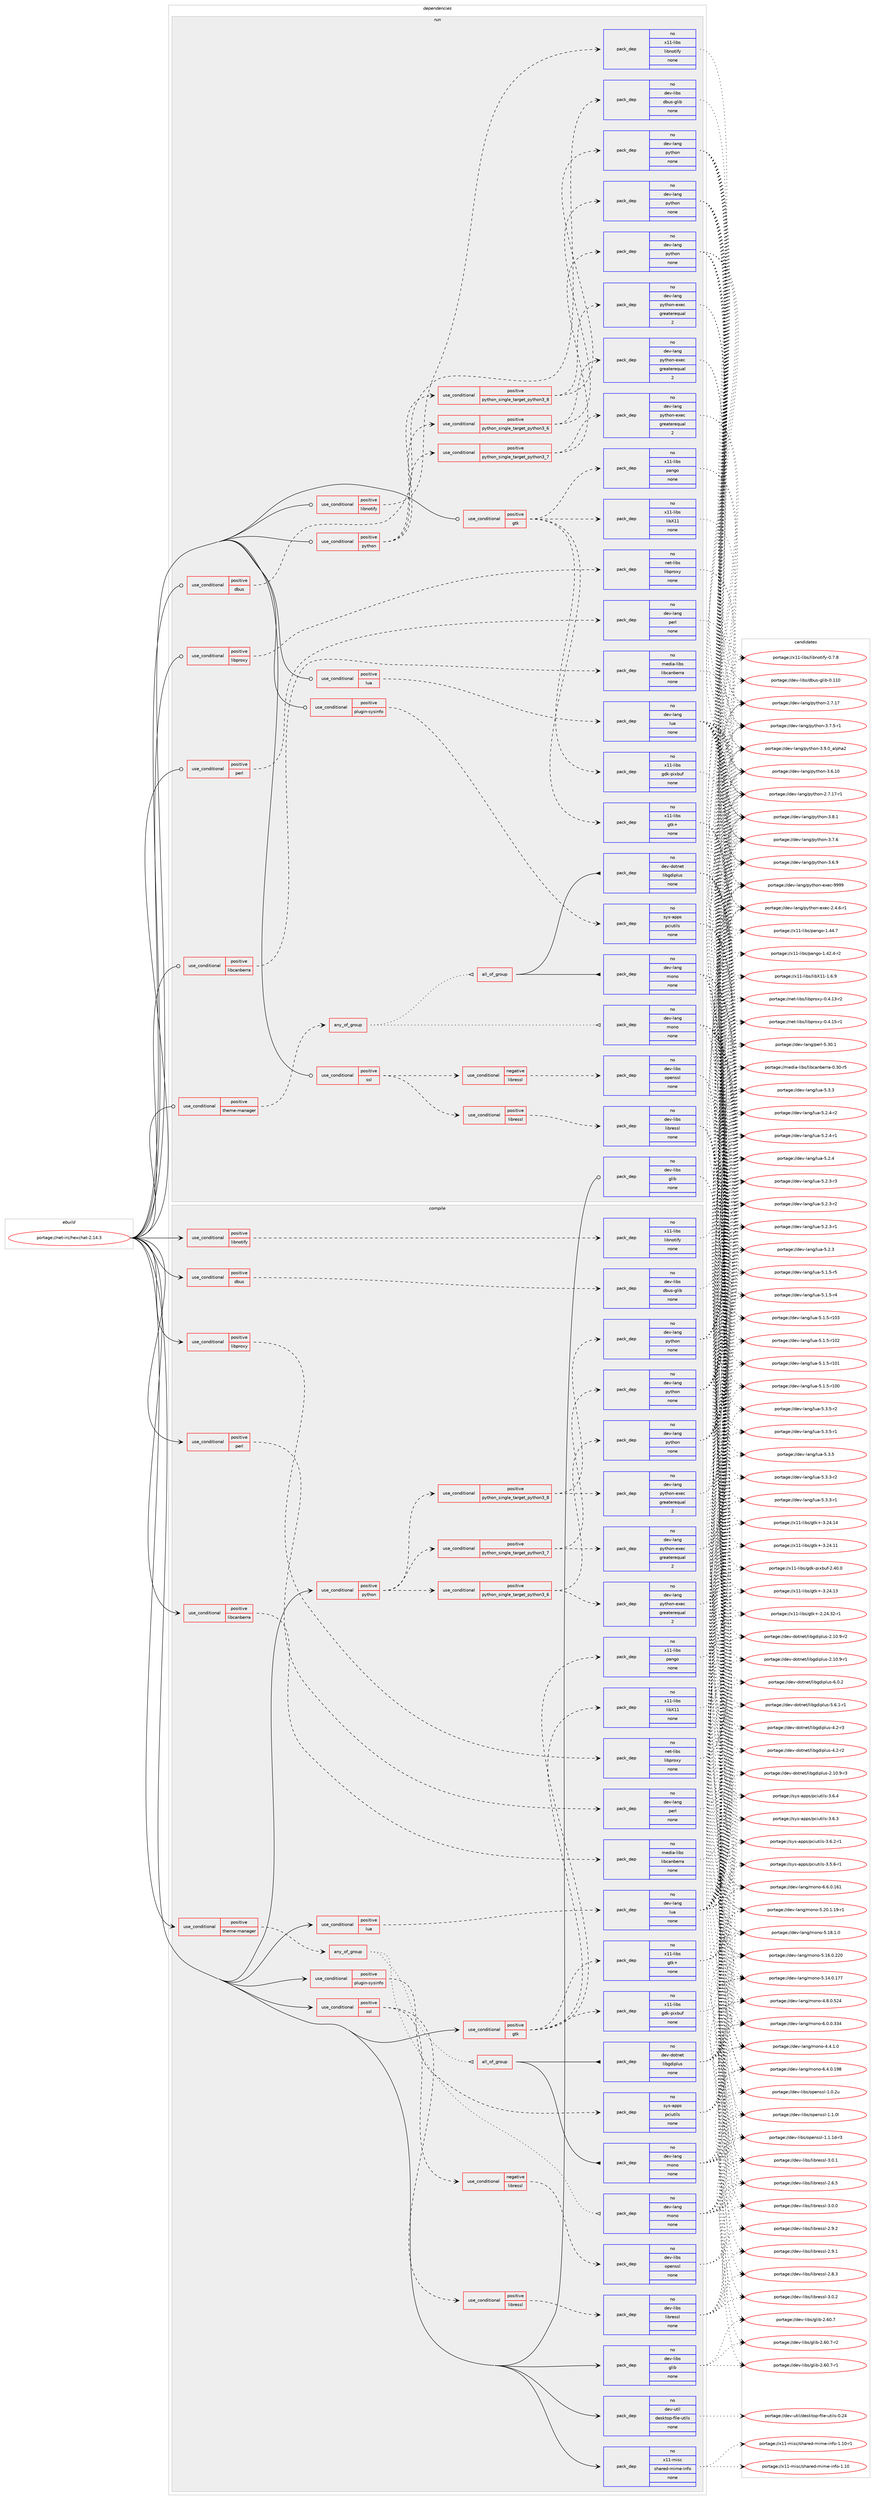digraph prolog {

# *************
# Graph options
# *************

newrank=true;
concentrate=true;
compound=true;
graph [rankdir=LR,fontname=Helvetica,fontsize=10,ranksep=1.5];#, ranksep=2.5, nodesep=0.2];
edge  [arrowhead=vee];
node  [fontname=Helvetica,fontsize=10];

# **********
# The ebuild
# **********

subgraph cluster_leftcol {
color=gray;
rank=same;
label=<<i>ebuild</i>>;
id [label="portage://net-irc/hexchat-2.14.3", color=red, width=4, href="../net-irc/hexchat-2.14.3.svg"];
}

# ****************
# The dependencies
# ****************

subgraph cluster_midcol {
color=gray;
label=<<i>dependencies</i>>;
subgraph cluster_compile {
fillcolor="#eeeeee";
style=filled;
label=<<i>compile</i>>;
subgraph cond21081 {
dependency94044 [label=<<TABLE BORDER="0" CELLBORDER="1" CELLSPACING="0" CELLPADDING="4"><TR><TD ROWSPAN="3" CELLPADDING="10">use_conditional</TD></TR><TR><TD>positive</TD></TR><TR><TD>dbus</TD></TR></TABLE>>, shape=none, color=red];
subgraph pack71203 {
dependency94045 [label=<<TABLE BORDER="0" CELLBORDER="1" CELLSPACING="0" CELLPADDING="4" WIDTH="220"><TR><TD ROWSPAN="6" CELLPADDING="30">pack_dep</TD></TR><TR><TD WIDTH="110">no</TD></TR><TR><TD>dev-libs</TD></TR><TR><TD>dbus-glib</TD></TR><TR><TD>none</TD></TR><TR><TD></TD></TR></TABLE>>, shape=none, color=blue];
}
dependency94044:e -> dependency94045:w [weight=20,style="dashed",arrowhead="vee"];
}
id:e -> dependency94044:w [weight=20,style="solid",arrowhead="vee"];
subgraph cond21082 {
dependency94046 [label=<<TABLE BORDER="0" CELLBORDER="1" CELLSPACING="0" CELLPADDING="4"><TR><TD ROWSPAN="3" CELLPADDING="10">use_conditional</TD></TR><TR><TD>positive</TD></TR><TR><TD>gtk</TD></TR></TABLE>>, shape=none, color=red];
subgraph pack71204 {
dependency94047 [label=<<TABLE BORDER="0" CELLBORDER="1" CELLSPACING="0" CELLPADDING="4" WIDTH="220"><TR><TD ROWSPAN="6" CELLPADDING="30">pack_dep</TD></TR><TR><TD WIDTH="110">no</TD></TR><TR><TD>x11-libs</TD></TR><TR><TD>gdk-pixbuf</TD></TR><TR><TD>none</TD></TR><TR><TD></TD></TR></TABLE>>, shape=none, color=blue];
}
dependency94046:e -> dependency94047:w [weight=20,style="dashed",arrowhead="vee"];
subgraph pack71205 {
dependency94048 [label=<<TABLE BORDER="0" CELLBORDER="1" CELLSPACING="0" CELLPADDING="4" WIDTH="220"><TR><TD ROWSPAN="6" CELLPADDING="30">pack_dep</TD></TR><TR><TD WIDTH="110">no</TD></TR><TR><TD>x11-libs</TD></TR><TR><TD>gtk+</TD></TR><TR><TD>none</TD></TR><TR><TD></TD></TR></TABLE>>, shape=none, color=blue];
}
dependency94046:e -> dependency94048:w [weight=20,style="dashed",arrowhead="vee"];
subgraph pack71206 {
dependency94049 [label=<<TABLE BORDER="0" CELLBORDER="1" CELLSPACING="0" CELLPADDING="4" WIDTH="220"><TR><TD ROWSPAN="6" CELLPADDING="30">pack_dep</TD></TR><TR><TD WIDTH="110">no</TD></TR><TR><TD>x11-libs</TD></TR><TR><TD>libX11</TD></TR><TR><TD>none</TD></TR><TR><TD></TD></TR></TABLE>>, shape=none, color=blue];
}
dependency94046:e -> dependency94049:w [weight=20,style="dashed",arrowhead="vee"];
subgraph pack71207 {
dependency94050 [label=<<TABLE BORDER="0" CELLBORDER="1" CELLSPACING="0" CELLPADDING="4" WIDTH="220"><TR><TD ROWSPAN="6" CELLPADDING="30">pack_dep</TD></TR><TR><TD WIDTH="110">no</TD></TR><TR><TD>x11-libs</TD></TR><TR><TD>pango</TD></TR><TR><TD>none</TD></TR><TR><TD></TD></TR></TABLE>>, shape=none, color=blue];
}
dependency94046:e -> dependency94050:w [weight=20,style="dashed",arrowhead="vee"];
}
id:e -> dependency94046:w [weight=20,style="solid",arrowhead="vee"];
subgraph cond21083 {
dependency94051 [label=<<TABLE BORDER="0" CELLBORDER="1" CELLSPACING="0" CELLPADDING="4"><TR><TD ROWSPAN="3" CELLPADDING="10">use_conditional</TD></TR><TR><TD>positive</TD></TR><TR><TD>libcanberra</TD></TR></TABLE>>, shape=none, color=red];
subgraph pack71208 {
dependency94052 [label=<<TABLE BORDER="0" CELLBORDER="1" CELLSPACING="0" CELLPADDING="4" WIDTH="220"><TR><TD ROWSPAN="6" CELLPADDING="30">pack_dep</TD></TR><TR><TD WIDTH="110">no</TD></TR><TR><TD>media-libs</TD></TR><TR><TD>libcanberra</TD></TR><TR><TD>none</TD></TR><TR><TD></TD></TR></TABLE>>, shape=none, color=blue];
}
dependency94051:e -> dependency94052:w [weight=20,style="dashed",arrowhead="vee"];
}
id:e -> dependency94051:w [weight=20,style="solid",arrowhead="vee"];
subgraph cond21084 {
dependency94053 [label=<<TABLE BORDER="0" CELLBORDER="1" CELLSPACING="0" CELLPADDING="4"><TR><TD ROWSPAN="3" CELLPADDING="10">use_conditional</TD></TR><TR><TD>positive</TD></TR><TR><TD>libnotify</TD></TR></TABLE>>, shape=none, color=red];
subgraph pack71209 {
dependency94054 [label=<<TABLE BORDER="0" CELLBORDER="1" CELLSPACING="0" CELLPADDING="4" WIDTH="220"><TR><TD ROWSPAN="6" CELLPADDING="30">pack_dep</TD></TR><TR><TD WIDTH="110">no</TD></TR><TR><TD>x11-libs</TD></TR><TR><TD>libnotify</TD></TR><TR><TD>none</TD></TR><TR><TD></TD></TR></TABLE>>, shape=none, color=blue];
}
dependency94053:e -> dependency94054:w [weight=20,style="dashed",arrowhead="vee"];
}
id:e -> dependency94053:w [weight=20,style="solid",arrowhead="vee"];
subgraph cond21085 {
dependency94055 [label=<<TABLE BORDER="0" CELLBORDER="1" CELLSPACING="0" CELLPADDING="4"><TR><TD ROWSPAN="3" CELLPADDING="10">use_conditional</TD></TR><TR><TD>positive</TD></TR><TR><TD>libproxy</TD></TR></TABLE>>, shape=none, color=red];
subgraph pack71210 {
dependency94056 [label=<<TABLE BORDER="0" CELLBORDER="1" CELLSPACING="0" CELLPADDING="4" WIDTH="220"><TR><TD ROWSPAN="6" CELLPADDING="30">pack_dep</TD></TR><TR><TD WIDTH="110">no</TD></TR><TR><TD>net-libs</TD></TR><TR><TD>libproxy</TD></TR><TR><TD>none</TD></TR><TR><TD></TD></TR></TABLE>>, shape=none, color=blue];
}
dependency94055:e -> dependency94056:w [weight=20,style="dashed",arrowhead="vee"];
}
id:e -> dependency94055:w [weight=20,style="solid",arrowhead="vee"];
subgraph cond21086 {
dependency94057 [label=<<TABLE BORDER="0" CELLBORDER="1" CELLSPACING="0" CELLPADDING="4"><TR><TD ROWSPAN="3" CELLPADDING="10">use_conditional</TD></TR><TR><TD>positive</TD></TR><TR><TD>lua</TD></TR></TABLE>>, shape=none, color=red];
subgraph pack71211 {
dependency94058 [label=<<TABLE BORDER="0" CELLBORDER="1" CELLSPACING="0" CELLPADDING="4" WIDTH="220"><TR><TD ROWSPAN="6" CELLPADDING="30">pack_dep</TD></TR><TR><TD WIDTH="110">no</TD></TR><TR><TD>dev-lang</TD></TR><TR><TD>lua</TD></TR><TR><TD>none</TD></TR><TR><TD></TD></TR></TABLE>>, shape=none, color=blue];
}
dependency94057:e -> dependency94058:w [weight=20,style="dashed",arrowhead="vee"];
}
id:e -> dependency94057:w [weight=20,style="solid",arrowhead="vee"];
subgraph cond21087 {
dependency94059 [label=<<TABLE BORDER="0" CELLBORDER="1" CELLSPACING="0" CELLPADDING="4"><TR><TD ROWSPAN="3" CELLPADDING="10">use_conditional</TD></TR><TR><TD>positive</TD></TR><TR><TD>perl</TD></TR></TABLE>>, shape=none, color=red];
subgraph pack71212 {
dependency94060 [label=<<TABLE BORDER="0" CELLBORDER="1" CELLSPACING="0" CELLPADDING="4" WIDTH="220"><TR><TD ROWSPAN="6" CELLPADDING="30">pack_dep</TD></TR><TR><TD WIDTH="110">no</TD></TR><TR><TD>dev-lang</TD></TR><TR><TD>perl</TD></TR><TR><TD>none</TD></TR><TR><TD></TD></TR></TABLE>>, shape=none, color=blue];
}
dependency94059:e -> dependency94060:w [weight=20,style="dashed",arrowhead="vee"];
}
id:e -> dependency94059:w [weight=20,style="solid",arrowhead="vee"];
subgraph cond21088 {
dependency94061 [label=<<TABLE BORDER="0" CELLBORDER="1" CELLSPACING="0" CELLPADDING="4"><TR><TD ROWSPAN="3" CELLPADDING="10">use_conditional</TD></TR><TR><TD>positive</TD></TR><TR><TD>plugin-sysinfo</TD></TR></TABLE>>, shape=none, color=red];
subgraph pack71213 {
dependency94062 [label=<<TABLE BORDER="0" CELLBORDER="1" CELLSPACING="0" CELLPADDING="4" WIDTH="220"><TR><TD ROWSPAN="6" CELLPADDING="30">pack_dep</TD></TR><TR><TD WIDTH="110">no</TD></TR><TR><TD>sys-apps</TD></TR><TR><TD>pciutils</TD></TR><TR><TD>none</TD></TR><TR><TD></TD></TR></TABLE>>, shape=none, color=blue];
}
dependency94061:e -> dependency94062:w [weight=20,style="dashed",arrowhead="vee"];
}
id:e -> dependency94061:w [weight=20,style="solid",arrowhead="vee"];
subgraph cond21089 {
dependency94063 [label=<<TABLE BORDER="0" CELLBORDER="1" CELLSPACING="0" CELLPADDING="4"><TR><TD ROWSPAN="3" CELLPADDING="10">use_conditional</TD></TR><TR><TD>positive</TD></TR><TR><TD>python</TD></TR></TABLE>>, shape=none, color=red];
subgraph cond21090 {
dependency94064 [label=<<TABLE BORDER="0" CELLBORDER="1" CELLSPACING="0" CELLPADDING="4"><TR><TD ROWSPAN="3" CELLPADDING="10">use_conditional</TD></TR><TR><TD>positive</TD></TR><TR><TD>python_single_target_python3_6</TD></TR></TABLE>>, shape=none, color=red];
subgraph pack71214 {
dependency94065 [label=<<TABLE BORDER="0" CELLBORDER="1" CELLSPACING="0" CELLPADDING="4" WIDTH="220"><TR><TD ROWSPAN="6" CELLPADDING="30">pack_dep</TD></TR><TR><TD WIDTH="110">no</TD></TR><TR><TD>dev-lang</TD></TR><TR><TD>python</TD></TR><TR><TD>none</TD></TR><TR><TD></TD></TR></TABLE>>, shape=none, color=blue];
}
dependency94064:e -> dependency94065:w [weight=20,style="dashed",arrowhead="vee"];
subgraph pack71215 {
dependency94066 [label=<<TABLE BORDER="0" CELLBORDER="1" CELLSPACING="0" CELLPADDING="4" WIDTH="220"><TR><TD ROWSPAN="6" CELLPADDING="30">pack_dep</TD></TR><TR><TD WIDTH="110">no</TD></TR><TR><TD>dev-lang</TD></TR><TR><TD>python-exec</TD></TR><TR><TD>greaterequal</TD></TR><TR><TD>2</TD></TR></TABLE>>, shape=none, color=blue];
}
dependency94064:e -> dependency94066:w [weight=20,style="dashed",arrowhead="vee"];
}
dependency94063:e -> dependency94064:w [weight=20,style="dashed",arrowhead="vee"];
subgraph cond21091 {
dependency94067 [label=<<TABLE BORDER="0" CELLBORDER="1" CELLSPACING="0" CELLPADDING="4"><TR><TD ROWSPAN="3" CELLPADDING="10">use_conditional</TD></TR><TR><TD>positive</TD></TR><TR><TD>python_single_target_python3_7</TD></TR></TABLE>>, shape=none, color=red];
subgraph pack71216 {
dependency94068 [label=<<TABLE BORDER="0" CELLBORDER="1" CELLSPACING="0" CELLPADDING="4" WIDTH="220"><TR><TD ROWSPAN="6" CELLPADDING="30">pack_dep</TD></TR><TR><TD WIDTH="110">no</TD></TR><TR><TD>dev-lang</TD></TR><TR><TD>python</TD></TR><TR><TD>none</TD></TR><TR><TD></TD></TR></TABLE>>, shape=none, color=blue];
}
dependency94067:e -> dependency94068:w [weight=20,style="dashed",arrowhead="vee"];
subgraph pack71217 {
dependency94069 [label=<<TABLE BORDER="0" CELLBORDER="1" CELLSPACING="0" CELLPADDING="4" WIDTH="220"><TR><TD ROWSPAN="6" CELLPADDING="30">pack_dep</TD></TR><TR><TD WIDTH="110">no</TD></TR><TR><TD>dev-lang</TD></TR><TR><TD>python-exec</TD></TR><TR><TD>greaterequal</TD></TR><TR><TD>2</TD></TR></TABLE>>, shape=none, color=blue];
}
dependency94067:e -> dependency94069:w [weight=20,style="dashed",arrowhead="vee"];
}
dependency94063:e -> dependency94067:w [weight=20,style="dashed",arrowhead="vee"];
subgraph cond21092 {
dependency94070 [label=<<TABLE BORDER="0" CELLBORDER="1" CELLSPACING="0" CELLPADDING="4"><TR><TD ROWSPAN="3" CELLPADDING="10">use_conditional</TD></TR><TR><TD>positive</TD></TR><TR><TD>python_single_target_python3_8</TD></TR></TABLE>>, shape=none, color=red];
subgraph pack71218 {
dependency94071 [label=<<TABLE BORDER="0" CELLBORDER="1" CELLSPACING="0" CELLPADDING="4" WIDTH="220"><TR><TD ROWSPAN="6" CELLPADDING="30">pack_dep</TD></TR><TR><TD WIDTH="110">no</TD></TR><TR><TD>dev-lang</TD></TR><TR><TD>python</TD></TR><TR><TD>none</TD></TR><TR><TD></TD></TR></TABLE>>, shape=none, color=blue];
}
dependency94070:e -> dependency94071:w [weight=20,style="dashed",arrowhead="vee"];
subgraph pack71219 {
dependency94072 [label=<<TABLE BORDER="0" CELLBORDER="1" CELLSPACING="0" CELLPADDING="4" WIDTH="220"><TR><TD ROWSPAN="6" CELLPADDING="30">pack_dep</TD></TR><TR><TD WIDTH="110">no</TD></TR><TR><TD>dev-lang</TD></TR><TR><TD>python-exec</TD></TR><TR><TD>greaterequal</TD></TR><TR><TD>2</TD></TR></TABLE>>, shape=none, color=blue];
}
dependency94070:e -> dependency94072:w [weight=20,style="dashed",arrowhead="vee"];
}
dependency94063:e -> dependency94070:w [weight=20,style="dashed",arrowhead="vee"];
}
id:e -> dependency94063:w [weight=20,style="solid",arrowhead="vee"];
subgraph cond21093 {
dependency94073 [label=<<TABLE BORDER="0" CELLBORDER="1" CELLSPACING="0" CELLPADDING="4"><TR><TD ROWSPAN="3" CELLPADDING="10">use_conditional</TD></TR><TR><TD>positive</TD></TR><TR><TD>ssl</TD></TR></TABLE>>, shape=none, color=red];
subgraph cond21094 {
dependency94074 [label=<<TABLE BORDER="0" CELLBORDER="1" CELLSPACING="0" CELLPADDING="4"><TR><TD ROWSPAN="3" CELLPADDING="10">use_conditional</TD></TR><TR><TD>negative</TD></TR><TR><TD>libressl</TD></TR></TABLE>>, shape=none, color=red];
subgraph pack71220 {
dependency94075 [label=<<TABLE BORDER="0" CELLBORDER="1" CELLSPACING="0" CELLPADDING="4" WIDTH="220"><TR><TD ROWSPAN="6" CELLPADDING="30">pack_dep</TD></TR><TR><TD WIDTH="110">no</TD></TR><TR><TD>dev-libs</TD></TR><TR><TD>openssl</TD></TR><TR><TD>none</TD></TR><TR><TD></TD></TR></TABLE>>, shape=none, color=blue];
}
dependency94074:e -> dependency94075:w [weight=20,style="dashed",arrowhead="vee"];
}
dependency94073:e -> dependency94074:w [weight=20,style="dashed",arrowhead="vee"];
subgraph cond21095 {
dependency94076 [label=<<TABLE BORDER="0" CELLBORDER="1" CELLSPACING="0" CELLPADDING="4"><TR><TD ROWSPAN="3" CELLPADDING="10">use_conditional</TD></TR><TR><TD>positive</TD></TR><TR><TD>libressl</TD></TR></TABLE>>, shape=none, color=red];
subgraph pack71221 {
dependency94077 [label=<<TABLE BORDER="0" CELLBORDER="1" CELLSPACING="0" CELLPADDING="4" WIDTH="220"><TR><TD ROWSPAN="6" CELLPADDING="30">pack_dep</TD></TR><TR><TD WIDTH="110">no</TD></TR><TR><TD>dev-libs</TD></TR><TR><TD>libressl</TD></TR><TR><TD>none</TD></TR><TR><TD></TD></TR></TABLE>>, shape=none, color=blue];
}
dependency94076:e -> dependency94077:w [weight=20,style="dashed",arrowhead="vee"];
}
dependency94073:e -> dependency94076:w [weight=20,style="dashed",arrowhead="vee"];
}
id:e -> dependency94073:w [weight=20,style="solid",arrowhead="vee"];
subgraph cond21096 {
dependency94078 [label=<<TABLE BORDER="0" CELLBORDER="1" CELLSPACING="0" CELLPADDING="4"><TR><TD ROWSPAN="3" CELLPADDING="10">use_conditional</TD></TR><TR><TD>positive</TD></TR><TR><TD>theme-manager</TD></TR></TABLE>>, shape=none, color=red];
subgraph any1681 {
dependency94079 [label=<<TABLE BORDER="0" CELLBORDER="1" CELLSPACING="0" CELLPADDING="4"><TR><TD CELLPADDING="10">any_of_group</TD></TR></TABLE>>, shape=none, color=red];subgraph all82 {
dependency94080 [label=<<TABLE BORDER="0" CELLBORDER="1" CELLSPACING="0" CELLPADDING="4"><TR><TD CELLPADDING="10">all_of_group</TD></TR></TABLE>>, shape=none, color=red];subgraph pack71222 {
dependency94081 [label=<<TABLE BORDER="0" CELLBORDER="1" CELLSPACING="0" CELLPADDING="4" WIDTH="220"><TR><TD ROWSPAN="6" CELLPADDING="30">pack_dep</TD></TR><TR><TD WIDTH="110">no</TD></TR><TR><TD>dev-lang</TD></TR><TR><TD>mono</TD></TR><TR><TD>none</TD></TR><TR><TD></TD></TR></TABLE>>, shape=none, color=blue];
}
dependency94080:e -> dependency94081:w [weight=20,style="solid",arrowhead="inv"];
subgraph pack71223 {
dependency94082 [label=<<TABLE BORDER="0" CELLBORDER="1" CELLSPACING="0" CELLPADDING="4" WIDTH="220"><TR><TD ROWSPAN="6" CELLPADDING="30">pack_dep</TD></TR><TR><TD WIDTH="110">no</TD></TR><TR><TD>dev-dotnet</TD></TR><TR><TD>libgdiplus</TD></TR><TR><TD>none</TD></TR><TR><TD></TD></TR></TABLE>>, shape=none, color=blue];
}
dependency94080:e -> dependency94082:w [weight=20,style="solid",arrowhead="inv"];
}
dependency94079:e -> dependency94080:w [weight=20,style="dotted",arrowhead="oinv"];
subgraph pack71224 {
dependency94083 [label=<<TABLE BORDER="0" CELLBORDER="1" CELLSPACING="0" CELLPADDING="4" WIDTH="220"><TR><TD ROWSPAN="6" CELLPADDING="30">pack_dep</TD></TR><TR><TD WIDTH="110">no</TD></TR><TR><TD>dev-lang</TD></TR><TR><TD>mono</TD></TR><TR><TD>none</TD></TR><TR><TD></TD></TR></TABLE>>, shape=none, color=blue];
}
dependency94079:e -> dependency94083:w [weight=20,style="dotted",arrowhead="oinv"];
}
dependency94078:e -> dependency94079:w [weight=20,style="dashed",arrowhead="vee"];
}
id:e -> dependency94078:w [weight=20,style="solid",arrowhead="vee"];
subgraph pack71225 {
dependency94084 [label=<<TABLE BORDER="0" CELLBORDER="1" CELLSPACING="0" CELLPADDING="4" WIDTH="220"><TR><TD ROWSPAN="6" CELLPADDING="30">pack_dep</TD></TR><TR><TD WIDTH="110">no</TD></TR><TR><TD>dev-libs</TD></TR><TR><TD>glib</TD></TR><TR><TD>none</TD></TR><TR><TD></TD></TR></TABLE>>, shape=none, color=blue];
}
id:e -> dependency94084:w [weight=20,style="solid",arrowhead="vee"];
subgraph pack71226 {
dependency94085 [label=<<TABLE BORDER="0" CELLBORDER="1" CELLSPACING="0" CELLPADDING="4" WIDTH="220"><TR><TD ROWSPAN="6" CELLPADDING="30">pack_dep</TD></TR><TR><TD WIDTH="110">no</TD></TR><TR><TD>dev-util</TD></TR><TR><TD>desktop-file-utils</TD></TR><TR><TD>none</TD></TR><TR><TD></TD></TR></TABLE>>, shape=none, color=blue];
}
id:e -> dependency94085:w [weight=20,style="solid",arrowhead="vee"];
subgraph pack71227 {
dependency94086 [label=<<TABLE BORDER="0" CELLBORDER="1" CELLSPACING="0" CELLPADDING="4" WIDTH="220"><TR><TD ROWSPAN="6" CELLPADDING="30">pack_dep</TD></TR><TR><TD WIDTH="110">no</TD></TR><TR><TD>x11-misc</TD></TR><TR><TD>shared-mime-info</TD></TR><TR><TD>none</TD></TR><TR><TD></TD></TR></TABLE>>, shape=none, color=blue];
}
id:e -> dependency94086:w [weight=20,style="solid",arrowhead="vee"];
}
subgraph cluster_compileandrun {
fillcolor="#eeeeee";
style=filled;
label=<<i>compile and run</i>>;
}
subgraph cluster_run {
fillcolor="#eeeeee";
style=filled;
label=<<i>run</i>>;
subgraph cond21097 {
dependency94087 [label=<<TABLE BORDER="0" CELLBORDER="1" CELLSPACING="0" CELLPADDING="4"><TR><TD ROWSPAN="3" CELLPADDING="10">use_conditional</TD></TR><TR><TD>positive</TD></TR><TR><TD>dbus</TD></TR></TABLE>>, shape=none, color=red];
subgraph pack71228 {
dependency94088 [label=<<TABLE BORDER="0" CELLBORDER="1" CELLSPACING="0" CELLPADDING="4" WIDTH="220"><TR><TD ROWSPAN="6" CELLPADDING="30">pack_dep</TD></TR><TR><TD WIDTH="110">no</TD></TR><TR><TD>dev-libs</TD></TR><TR><TD>dbus-glib</TD></TR><TR><TD>none</TD></TR><TR><TD></TD></TR></TABLE>>, shape=none, color=blue];
}
dependency94087:e -> dependency94088:w [weight=20,style="dashed",arrowhead="vee"];
}
id:e -> dependency94087:w [weight=20,style="solid",arrowhead="odot"];
subgraph cond21098 {
dependency94089 [label=<<TABLE BORDER="0" CELLBORDER="1" CELLSPACING="0" CELLPADDING="4"><TR><TD ROWSPAN="3" CELLPADDING="10">use_conditional</TD></TR><TR><TD>positive</TD></TR><TR><TD>gtk</TD></TR></TABLE>>, shape=none, color=red];
subgraph pack71229 {
dependency94090 [label=<<TABLE BORDER="0" CELLBORDER="1" CELLSPACING="0" CELLPADDING="4" WIDTH="220"><TR><TD ROWSPAN="6" CELLPADDING="30">pack_dep</TD></TR><TR><TD WIDTH="110">no</TD></TR><TR><TD>x11-libs</TD></TR><TR><TD>gdk-pixbuf</TD></TR><TR><TD>none</TD></TR><TR><TD></TD></TR></TABLE>>, shape=none, color=blue];
}
dependency94089:e -> dependency94090:w [weight=20,style="dashed",arrowhead="vee"];
subgraph pack71230 {
dependency94091 [label=<<TABLE BORDER="0" CELLBORDER="1" CELLSPACING="0" CELLPADDING="4" WIDTH="220"><TR><TD ROWSPAN="6" CELLPADDING="30">pack_dep</TD></TR><TR><TD WIDTH="110">no</TD></TR><TR><TD>x11-libs</TD></TR><TR><TD>gtk+</TD></TR><TR><TD>none</TD></TR><TR><TD></TD></TR></TABLE>>, shape=none, color=blue];
}
dependency94089:e -> dependency94091:w [weight=20,style="dashed",arrowhead="vee"];
subgraph pack71231 {
dependency94092 [label=<<TABLE BORDER="0" CELLBORDER="1" CELLSPACING="0" CELLPADDING="4" WIDTH="220"><TR><TD ROWSPAN="6" CELLPADDING="30">pack_dep</TD></TR><TR><TD WIDTH="110">no</TD></TR><TR><TD>x11-libs</TD></TR><TR><TD>libX11</TD></TR><TR><TD>none</TD></TR><TR><TD></TD></TR></TABLE>>, shape=none, color=blue];
}
dependency94089:e -> dependency94092:w [weight=20,style="dashed",arrowhead="vee"];
subgraph pack71232 {
dependency94093 [label=<<TABLE BORDER="0" CELLBORDER="1" CELLSPACING="0" CELLPADDING="4" WIDTH="220"><TR><TD ROWSPAN="6" CELLPADDING="30">pack_dep</TD></TR><TR><TD WIDTH="110">no</TD></TR><TR><TD>x11-libs</TD></TR><TR><TD>pango</TD></TR><TR><TD>none</TD></TR><TR><TD></TD></TR></TABLE>>, shape=none, color=blue];
}
dependency94089:e -> dependency94093:w [weight=20,style="dashed",arrowhead="vee"];
}
id:e -> dependency94089:w [weight=20,style="solid",arrowhead="odot"];
subgraph cond21099 {
dependency94094 [label=<<TABLE BORDER="0" CELLBORDER="1" CELLSPACING="0" CELLPADDING="4"><TR><TD ROWSPAN="3" CELLPADDING="10">use_conditional</TD></TR><TR><TD>positive</TD></TR><TR><TD>libcanberra</TD></TR></TABLE>>, shape=none, color=red];
subgraph pack71233 {
dependency94095 [label=<<TABLE BORDER="0" CELLBORDER="1" CELLSPACING="0" CELLPADDING="4" WIDTH="220"><TR><TD ROWSPAN="6" CELLPADDING="30">pack_dep</TD></TR><TR><TD WIDTH="110">no</TD></TR><TR><TD>media-libs</TD></TR><TR><TD>libcanberra</TD></TR><TR><TD>none</TD></TR><TR><TD></TD></TR></TABLE>>, shape=none, color=blue];
}
dependency94094:e -> dependency94095:w [weight=20,style="dashed",arrowhead="vee"];
}
id:e -> dependency94094:w [weight=20,style="solid",arrowhead="odot"];
subgraph cond21100 {
dependency94096 [label=<<TABLE BORDER="0" CELLBORDER="1" CELLSPACING="0" CELLPADDING="4"><TR><TD ROWSPAN="3" CELLPADDING="10">use_conditional</TD></TR><TR><TD>positive</TD></TR><TR><TD>libnotify</TD></TR></TABLE>>, shape=none, color=red];
subgraph pack71234 {
dependency94097 [label=<<TABLE BORDER="0" CELLBORDER="1" CELLSPACING="0" CELLPADDING="4" WIDTH="220"><TR><TD ROWSPAN="6" CELLPADDING="30">pack_dep</TD></TR><TR><TD WIDTH="110">no</TD></TR><TR><TD>x11-libs</TD></TR><TR><TD>libnotify</TD></TR><TR><TD>none</TD></TR><TR><TD></TD></TR></TABLE>>, shape=none, color=blue];
}
dependency94096:e -> dependency94097:w [weight=20,style="dashed",arrowhead="vee"];
}
id:e -> dependency94096:w [weight=20,style="solid",arrowhead="odot"];
subgraph cond21101 {
dependency94098 [label=<<TABLE BORDER="0" CELLBORDER="1" CELLSPACING="0" CELLPADDING="4"><TR><TD ROWSPAN="3" CELLPADDING="10">use_conditional</TD></TR><TR><TD>positive</TD></TR><TR><TD>libproxy</TD></TR></TABLE>>, shape=none, color=red];
subgraph pack71235 {
dependency94099 [label=<<TABLE BORDER="0" CELLBORDER="1" CELLSPACING="0" CELLPADDING="4" WIDTH="220"><TR><TD ROWSPAN="6" CELLPADDING="30">pack_dep</TD></TR><TR><TD WIDTH="110">no</TD></TR><TR><TD>net-libs</TD></TR><TR><TD>libproxy</TD></TR><TR><TD>none</TD></TR><TR><TD></TD></TR></TABLE>>, shape=none, color=blue];
}
dependency94098:e -> dependency94099:w [weight=20,style="dashed",arrowhead="vee"];
}
id:e -> dependency94098:w [weight=20,style="solid",arrowhead="odot"];
subgraph cond21102 {
dependency94100 [label=<<TABLE BORDER="0" CELLBORDER="1" CELLSPACING="0" CELLPADDING="4"><TR><TD ROWSPAN="3" CELLPADDING="10">use_conditional</TD></TR><TR><TD>positive</TD></TR><TR><TD>lua</TD></TR></TABLE>>, shape=none, color=red];
subgraph pack71236 {
dependency94101 [label=<<TABLE BORDER="0" CELLBORDER="1" CELLSPACING="0" CELLPADDING="4" WIDTH="220"><TR><TD ROWSPAN="6" CELLPADDING="30">pack_dep</TD></TR><TR><TD WIDTH="110">no</TD></TR><TR><TD>dev-lang</TD></TR><TR><TD>lua</TD></TR><TR><TD>none</TD></TR><TR><TD></TD></TR></TABLE>>, shape=none, color=blue];
}
dependency94100:e -> dependency94101:w [weight=20,style="dashed",arrowhead="vee"];
}
id:e -> dependency94100:w [weight=20,style="solid",arrowhead="odot"];
subgraph cond21103 {
dependency94102 [label=<<TABLE BORDER="0" CELLBORDER="1" CELLSPACING="0" CELLPADDING="4"><TR><TD ROWSPAN="3" CELLPADDING="10">use_conditional</TD></TR><TR><TD>positive</TD></TR><TR><TD>perl</TD></TR></TABLE>>, shape=none, color=red];
subgraph pack71237 {
dependency94103 [label=<<TABLE BORDER="0" CELLBORDER="1" CELLSPACING="0" CELLPADDING="4" WIDTH="220"><TR><TD ROWSPAN="6" CELLPADDING="30">pack_dep</TD></TR><TR><TD WIDTH="110">no</TD></TR><TR><TD>dev-lang</TD></TR><TR><TD>perl</TD></TR><TR><TD>none</TD></TR><TR><TD></TD></TR></TABLE>>, shape=none, color=blue];
}
dependency94102:e -> dependency94103:w [weight=20,style="dashed",arrowhead="vee"];
}
id:e -> dependency94102:w [weight=20,style="solid",arrowhead="odot"];
subgraph cond21104 {
dependency94104 [label=<<TABLE BORDER="0" CELLBORDER="1" CELLSPACING="0" CELLPADDING="4"><TR><TD ROWSPAN="3" CELLPADDING="10">use_conditional</TD></TR><TR><TD>positive</TD></TR><TR><TD>plugin-sysinfo</TD></TR></TABLE>>, shape=none, color=red];
subgraph pack71238 {
dependency94105 [label=<<TABLE BORDER="0" CELLBORDER="1" CELLSPACING="0" CELLPADDING="4" WIDTH="220"><TR><TD ROWSPAN="6" CELLPADDING="30">pack_dep</TD></TR><TR><TD WIDTH="110">no</TD></TR><TR><TD>sys-apps</TD></TR><TR><TD>pciutils</TD></TR><TR><TD>none</TD></TR><TR><TD></TD></TR></TABLE>>, shape=none, color=blue];
}
dependency94104:e -> dependency94105:w [weight=20,style="dashed",arrowhead="vee"];
}
id:e -> dependency94104:w [weight=20,style="solid",arrowhead="odot"];
subgraph cond21105 {
dependency94106 [label=<<TABLE BORDER="0" CELLBORDER="1" CELLSPACING="0" CELLPADDING="4"><TR><TD ROWSPAN="3" CELLPADDING="10">use_conditional</TD></TR><TR><TD>positive</TD></TR><TR><TD>python</TD></TR></TABLE>>, shape=none, color=red];
subgraph cond21106 {
dependency94107 [label=<<TABLE BORDER="0" CELLBORDER="1" CELLSPACING="0" CELLPADDING="4"><TR><TD ROWSPAN="3" CELLPADDING="10">use_conditional</TD></TR><TR><TD>positive</TD></TR><TR><TD>python_single_target_python3_6</TD></TR></TABLE>>, shape=none, color=red];
subgraph pack71239 {
dependency94108 [label=<<TABLE BORDER="0" CELLBORDER="1" CELLSPACING="0" CELLPADDING="4" WIDTH="220"><TR><TD ROWSPAN="6" CELLPADDING="30">pack_dep</TD></TR><TR><TD WIDTH="110">no</TD></TR><TR><TD>dev-lang</TD></TR><TR><TD>python</TD></TR><TR><TD>none</TD></TR><TR><TD></TD></TR></TABLE>>, shape=none, color=blue];
}
dependency94107:e -> dependency94108:w [weight=20,style="dashed",arrowhead="vee"];
subgraph pack71240 {
dependency94109 [label=<<TABLE BORDER="0" CELLBORDER="1" CELLSPACING="0" CELLPADDING="4" WIDTH="220"><TR><TD ROWSPAN="6" CELLPADDING="30">pack_dep</TD></TR><TR><TD WIDTH="110">no</TD></TR><TR><TD>dev-lang</TD></TR><TR><TD>python-exec</TD></TR><TR><TD>greaterequal</TD></TR><TR><TD>2</TD></TR></TABLE>>, shape=none, color=blue];
}
dependency94107:e -> dependency94109:w [weight=20,style="dashed",arrowhead="vee"];
}
dependency94106:e -> dependency94107:w [weight=20,style="dashed",arrowhead="vee"];
subgraph cond21107 {
dependency94110 [label=<<TABLE BORDER="0" CELLBORDER="1" CELLSPACING="0" CELLPADDING="4"><TR><TD ROWSPAN="3" CELLPADDING="10">use_conditional</TD></TR><TR><TD>positive</TD></TR><TR><TD>python_single_target_python3_7</TD></TR></TABLE>>, shape=none, color=red];
subgraph pack71241 {
dependency94111 [label=<<TABLE BORDER="0" CELLBORDER="1" CELLSPACING="0" CELLPADDING="4" WIDTH="220"><TR><TD ROWSPAN="6" CELLPADDING="30">pack_dep</TD></TR><TR><TD WIDTH="110">no</TD></TR><TR><TD>dev-lang</TD></TR><TR><TD>python</TD></TR><TR><TD>none</TD></TR><TR><TD></TD></TR></TABLE>>, shape=none, color=blue];
}
dependency94110:e -> dependency94111:w [weight=20,style="dashed",arrowhead="vee"];
subgraph pack71242 {
dependency94112 [label=<<TABLE BORDER="0" CELLBORDER="1" CELLSPACING="0" CELLPADDING="4" WIDTH="220"><TR><TD ROWSPAN="6" CELLPADDING="30">pack_dep</TD></TR><TR><TD WIDTH="110">no</TD></TR><TR><TD>dev-lang</TD></TR><TR><TD>python-exec</TD></TR><TR><TD>greaterequal</TD></TR><TR><TD>2</TD></TR></TABLE>>, shape=none, color=blue];
}
dependency94110:e -> dependency94112:w [weight=20,style="dashed",arrowhead="vee"];
}
dependency94106:e -> dependency94110:w [weight=20,style="dashed",arrowhead="vee"];
subgraph cond21108 {
dependency94113 [label=<<TABLE BORDER="0" CELLBORDER="1" CELLSPACING="0" CELLPADDING="4"><TR><TD ROWSPAN="3" CELLPADDING="10">use_conditional</TD></TR><TR><TD>positive</TD></TR><TR><TD>python_single_target_python3_8</TD></TR></TABLE>>, shape=none, color=red];
subgraph pack71243 {
dependency94114 [label=<<TABLE BORDER="0" CELLBORDER="1" CELLSPACING="0" CELLPADDING="4" WIDTH="220"><TR><TD ROWSPAN="6" CELLPADDING="30">pack_dep</TD></TR><TR><TD WIDTH="110">no</TD></TR><TR><TD>dev-lang</TD></TR><TR><TD>python</TD></TR><TR><TD>none</TD></TR><TR><TD></TD></TR></TABLE>>, shape=none, color=blue];
}
dependency94113:e -> dependency94114:w [weight=20,style="dashed",arrowhead="vee"];
subgraph pack71244 {
dependency94115 [label=<<TABLE BORDER="0" CELLBORDER="1" CELLSPACING="0" CELLPADDING="4" WIDTH="220"><TR><TD ROWSPAN="6" CELLPADDING="30">pack_dep</TD></TR><TR><TD WIDTH="110">no</TD></TR><TR><TD>dev-lang</TD></TR><TR><TD>python-exec</TD></TR><TR><TD>greaterequal</TD></TR><TR><TD>2</TD></TR></TABLE>>, shape=none, color=blue];
}
dependency94113:e -> dependency94115:w [weight=20,style="dashed",arrowhead="vee"];
}
dependency94106:e -> dependency94113:w [weight=20,style="dashed",arrowhead="vee"];
}
id:e -> dependency94106:w [weight=20,style="solid",arrowhead="odot"];
subgraph cond21109 {
dependency94116 [label=<<TABLE BORDER="0" CELLBORDER="1" CELLSPACING="0" CELLPADDING="4"><TR><TD ROWSPAN="3" CELLPADDING="10">use_conditional</TD></TR><TR><TD>positive</TD></TR><TR><TD>ssl</TD></TR></TABLE>>, shape=none, color=red];
subgraph cond21110 {
dependency94117 [label=<<TABLE BORDER="0" CELLBORDER="1" CELLSPACING="0" CELLPADDING="4"><TR><TD ROWSPAN="3" CELLPADDING="10">use_conditional</TD></TR><TR><TD>negative</TD></TR><TR><TD>libressl</TD></TR></TABLE>>, shape=none, color=red];
subgraph pack71245 {
dependency94118 [label=<<TABLE BORDER="0" CELLBORDER="1" CELLSPACING="0" CELLPADDING="4" WIDTH="220"><TR><TD ROWSPAN="6" CELLPADDING="30">pack_dep</TD></TR><TR><TD WIDTH="110">no</TD></TR><TR><TD>dev-libs</TD></TR><TR><TD>openssl</TD></TR><TR><TD>none</TD></TR><TR><TD></TD></TR></TABLE>>, shape=none, color=blue];
}
dependency94117:e -> dependency94118:w [weight=20,style="dashed",arrowhead="vee"];
}
dependency94116:e -> dependency94117:w [weight=20,style="dashed",arrowhead="vee"];
subgraph cond21111 {
dependency94119 [label=<<TABLE BORDER="0" CELLBORDER="1" CELLSPACING="0" CELLPADDING="4"><TR><TD ROWSPAN="3" CELLPADDING="10">use_conditional</TD></TR><TR><TD>positive</TD></TR><TR><TD>libressl</TD></TR></TABLE>>, shape=none, color=red];
subgraph pack71246 {
dependency94120 [label=<<TABLE BORDER="0" CELLBORDER="1" CELLSPACING="0" CELLPADDING="4" WIDTH="220"><TR><TD ROWSPAN="6" CELLPADDING="30">pack_dep</TD></TR><TR><TD WIDTH="110">no</TD></TR><TR><TD>dev-libs</TD></TR><TR><TD>libressl</TD></TR><TR><TD>none</TD></TR><TR><TD></TD></TR></TABLE>>, shape=none, color=blue];
}
dependency94119:e -> dependency94120:w [weight=20,style="dashed",arrowhead="vee"];
}
dependency94116:e -> dependency94119:w [weight=20,style="dashed",arrowhead="vee"];
}
id:e -> dependency94116:w [weight=20,style="solid",arrowhead="odot"];
subgraph cond21112 {
dependency94121 [label=<<TABLE BORDER="0" CELLBORDER="1" CELLSPACING="0" CELLPADDING="4"><TR><TD ROWSPAN="3" CELLPADDING="10">use_conditional</TD></TR><TR><TD>positive</TD></TR><TR><TD>theme-manager</TD></TR></TABLE>>, shape=none, color=red];
subgraph any1682 {
dependency94122 [label=<<TABLE BORDER="0" CELLBORDER="1" CELLSPACING="0" CELLPADDING="4"><TR><TD CELLPADDING="10">any_of_group</TD></TR></TABLE>>, shape=none, color=red];subgraph all83 {
dependency94123 [label=<<TABLE BORDER="0" CELLBORDER="1" CELLSPACING="0" CELLPADDING="4"><TR><TD CELLPADDING="10">all_of_group</TD></TR></TABLE>>, shape=none, color=red];subgraph pack71247 {
dependency94124 [label=<<TABLE BORDER="0" CELLBORDER="1" CELLSPACING="0" CELLPADDING="4" WIDTH="220"><TR><TD ROWSPAN="6" CELLPADDING="30">pack_dep</TD></TR><TR><TD WIDTH="110">no</TD></TR><TR><TD>dev-lang</TD></TR><TR><TD>mono</TD></TR><TR><TD>none</TD></TR><TR><TD></TD></TR></TABLE>>, shape=none, color=blue];
}
dependency94123:e -> dependency94124:w [weight=20,style="solid",arrowhead="inv"];
subgraph pack71248 {
dependency94125 [label=<<TABLE BORDER="0" CELLBORDER="1" CELLSPACING="0" CELLPADDING="4" WIDTH="220"><TR><TD ROWSPAN="6" CELLPADDING="30">pack_dep</TD></TR><TR><TD WIDTH="110">no</TD></TR><TR><TD>dev-dotnet</TD></TR><TR><TD>libgdiplus</TD></TR><TR><TD>none</TD></TR><TR><TD></TD></TR></TABLE>>, shape=none, color=blue];
}
dependency94123:e -> dependency94125:w [weight=20,style="solid",arrowhead="inv"];
}
dependency94122:e -> dependency94123:w [weight=20,style="dotted",arrowhead="oinv"];
subgraph pack71249 {
dependency94126 [label=<<TABLE BORDER="0" CELLBORDER="1" CELLSPACING="0" CELLPADDING="4" WIDTH="220"><TR><TD ROWSPAN="6" CELLPADDING="30">pack_dep</TD></TR><TR><TD WIDTH="110">no</TD></TR><TR><TD>dev-lang</TD></TR><TR><TD>mono</TD></TR><TR><TD>none</TD></TR><TR><TD></TD></TR></TABLE>>, shape=none, color=blue];
}
dependency94122:e -> dependency94126:w [weight=20,style="dotted",arrowhead="oinv"];
}
dependency94121:e -> dependency94122:w [weight=20,style="dashed",arrowhead="vee"];
}
id:e -> dependency94121:w [weight=20,style="solid",arrowhead="odot"];
subgraph pack71250 {
dependency94127 [label=<<TABLE BORDER="0" CELLBORDER="1" CELLSPACING="0" CELLPADDING="4" WIDTH="220"><TR><TD ROWSPAN="6" CELLPADDING="30">pack_dep</TD></TR><TR><TD WIDTH="110">no</TD></TR><TR><TD>dev-libs</TD></TR><TR><TD>glib</TD></TR><TR><TD>none</TD></TR><TR><TD></TD></TR></TABLE>>, shape=none, color=blue];
}
id:e -> dependency94127:w [weight=20,style="solid",arrowhead="odot"];
}
}

# **************
# The candidates
# **************

subgraph cluster_choices {
rank=same;
color=gray;
label=<<i>candidates</i>>;

subgraph choice71203 {
color=black;
nodesep=1;
choice100101118451081059811547100981171154510310810598454846494948 [label="portage://dev-libs/dbus-glib-0.110", color=red, width=4,href="../dev-libs/dbus-glib-0.110.svg"];
dependency94045:e -> choice100101118451081059811547100981171154510310810598454846494948:w [style=dotted,weight="100"];
}
subgraph choice71204 {
color=black;
nodesep=1;
choice1204949451081059811547103100107451121051209811710245504652484648 [label="portage://x11-libs/gdk-pixbuf-2.40.0", color=red, width=4,href="../x11-libs/gdk-pixbuf-2.40.0.svg"];
dependency94047:e -> choice1204949451081059811547103100107451121051209811710245504652484648:w [style=dotted,weight="100"];
}
subgraph choice71205 {
color=black;
nodesep=1;
choice1204949451081059811547103116107434551465052464952 [label="portage://x11-libs/gtk+-3.24.14", color=red, width=4,href="../x11-libs/gtk+-3.24.14.svg"];
choice1204949451081059811547103116107434551465052464951 [label="portage://x11-libs/gtk+-3.24.13", color=red, width=4,href="../x11-libs/gtk+-3.24.13.svg"];
choice1204949451081059811547103116107434551465052464949 [label="portage://x11-libs/gtk+-3.24.11", color=red, width=4,href="../x11-libs/gtk+-3.24.11.svg"];
choice12049494510810598115471031161074345504650524651504511449 [label="portage://x11-libs/gtk+-2.24.32-r1", color=red, width=4,href="../x11-libs/gtk+-2.24.32-r1.svg"];
dependency94048:e -> choice1204949451081059811547103116107434551465052464952:w [style=dotted,weight="100"];
dependency94048:e -> choice1204949451081059811547103116107434551465052464951:w [style=dotted,weight="100"];
dependency94048:e -> choice1204949451081059811547103116107434551465052464949:w [style=dotted,weight="100"];
dependency94048:e -> choice12049494510810598115471031161074345504650524651504511449:w [style=dotted,weight="100"];
}
subgraph choice71206 {
color=black;
nodesep=1;
choice120494945108105981154710810598884949454946544657 [label="portage://x11-libs/libX11-1.6.9", color=red, width=4,href="../x11-libs/libX11-1.6.9.svg"];
dependency94049:e -> choice120494945108105981154710810598884949454946544657:w [style=dotted,weight="100"];
}
subgraph choice71207 {
color=black;
nodesep=1;
choice12049494510810598115471129711010311145494652524655 [label="portage://x11-libs/pango-1.44.7", color=red, width=4,href="../x11-libs/pango-1.44.7.svg"];
choice120494945108105981154711297110103111454946525046524511450 [label="portage://x11-libs/pango-1.42.4-r2", color=red, width=4,href="../x11-libs/pango-1.42.4-r2.svg"];
dependency94050:e -> choice12049494510810598115471129711010311145494652524655:w [style=dotted,weight="100"];
dependency94050:e -> choice120494945108105981154711297110103111454946525046524511450:w [style=dotted,weight="100"];
}
subgraph choice71208 {
color=black;
nodesep=1;
choice10910110010597451081059811547108105989997110981011141149745484651484511453 [label="portage://media-libs/libcanberra-0.30-r5", color=red, width=4,href="../media-libs/libcanberra-0.30-r5.svg"];
dependency94052:e -> choice10910110010597451081059811547108105989997110981011141149745484651484511453:w [style=dotted,weight="100"];
}
subgraph choice71209 {
color=black;
nodesep=1;
choice120494945108105981154710810598110111116105102121454846554656 [label="portage://x11-libs/libnotify-0.7.8", color=red, width=4,href="../x11-libs/libnotify-0.7.8.svg"];
dependency94054:e -> choice120494945108105981154710810598110111116105102121454846554656:w [style=dotted,weight="100"];
}
subgraph choice71210 {
color=black;
nodesep=1;
choice11010111645108105981154710810598112114111120121454846524649534511449 [label="portage://net-libs/libproxy-0.4.15-r1", color=red, width=4,href="../net-libs/libproxy-0.4.15-r1.svg"];
choice11010111645108105981154710810598112114111120121454846524649514511450 [label="portage://net-libs/libproxy-0.4.13-r2", color=red, width=4,href="../net-libs/libproxy-0.4.13-r2.svg"];
dependency94056:e -> choice11010111645108105981154710810598112114111120121454846524649534511449:w [style=dotted,weight="100"];
dependency94056:e -> choice11010111645108105981154710810598112114111120121454846524649514511450:w [style=dotted,weight="100"];
}
subgraph choice71211 {
color=black;
nodesep=1;
choice100101118451089711010347108117974553465146534511450 [label="portage://dev-lang/lua-5.3.5-r2", color=red, width=4,href="../dev-lang/lua-5.3.5-r2.svg"];
choice100101118451089711010347108117974553465146534511449 [label="portage://dev-lang/lua-5.3.5-r1", color=red, width=4,href="../dev-lang/lua-5.3.5-r1.svg"];
choice10010111845108971101034710811797455346514653 [label="portage://dev-lang/lua-5.3.5", color=red, width=4,href="../dev-lang/lua-5.3.5.svg"];
choice100101118451089711010347108117974553465146514511450 [label="portage://dev-lang/lua-5.3.3-r2", color=red, width=4,href="../dev-lang/lua-5.3.3-r2.svg"];
choice100101118451089711010347108117974553465146514511449 [label="portage://dev-lang/lua-5.3.3-r1", color=red, width=4,href="../dev-lang/lua-5.3.3-r1.svg"];
choice10010111845108971101034710811797455346514651 [label="portage://dev-lang/lua-5.3.3", color=red, width=4,href="../dev-lang/lua-5.3.3.svg"];
choice100101118451089711010347108117974553465046524511450 [label="portage://dev-lang/lua-5.2.4-r2", color=red, width=4,href="../dev-lang/lua-5.2.4-r2.svg"];
choice100101118451089711010347108117974553465046524511449 [label="portage://dev-lang/lua-5.2.4-r1", color=red, width=4,href="../dev-lang/lua-5.2.4-r1.svg"];
choice10010111845108971101034710811797455346504652 [label="portage://dev-lang/lua-5.2.4", color=red, width=4,href="../dev-lang/lua-5.2.4.svg"];
choice100101118451089711010347108117974553465046514511451 [label="portage://dev-lang/lua-5.2.3-r3", color=red, width=4,href="../dev-lang/lua-5.2.3-r3.svg"];
choice100101118451089711010347108117974553465046514511450 [label="portage://dev-lang/lua-5.2.3-r2", color=red, width=4,href="../dev-lang/lua-5.2.3-r2.svg"];
choice100101118451089711010347108117974553465046514511449 [label="portage://dev-lang/lua-5.2.3-r1", color=red, width=4,href="../dev-lang/lua-5.2.3-r1.svg"];
choice10010111845108971101034710811797455346504651 [label="portage://dev-lang/lua-5.2.3", color=red, width=4,href="../dev-lang/lua-5.2.3.svg"];
choice100101118451089711010347108117974553464946534511453 [label="portage://dev-lang/lua-5.1.5-r5", color=red, width=4,href="../dev-lang/lua-5.1.5-r5.svg"];
choice100101118451089711010347108117974553464946534511452 [label="portage://dev-lang/lua-5.1.5-r4", color=red, width=4,href="../dev-lang/lua-5.1.5-r4.svg"];
choice1001011184510897110103471081179745534649465345114494851 [label="portage://dev-lang/lua-5.1.5-r103", color=red, width=4,href="../dev-lang/lua-5.1.5-r103.svg"];
choice1001011184510897110103471081179745534649465345114494850 [label="portage://dev-lang/lua-5.1.5-r102", color=red, width=4,href="../dev-lang/lua-5.1.5-r102.svg"];
choice1001011184510897110103471081179745534649465345114494849 [label="portage://dev-lang/lua-5.1.5-r101", color=red, width=4,href="../dev-lang/lua-5.1.5-r101.svg"];
choice1001011184510897110103471081179745534649465345114494848 [label="portage://dev-lang/lua-5.1.5-r100", color=red, width=4,href="../dev-lang/lua-5.1.5-r100.svg"];
dependency94058:e -> choice100101118451089711010347108117974553465146534511450:w [style=dotted,weight="100"];
dependency94058:e -> choice100101118451089711010347108117974553465146534511449:w [style=dotted,weight="100"];
dependency94058:e -> choice10010111845108971101034710811797455346514653:w [style=dotted,weight="100"];
dependency94058:e -> choice100101118451089711010347108117974553465146514511450:w [style=dotted,weight="100"];
dependency94058:e -> choice100101118451089711010347108117974553465146514511449:w [style=dotted,weight="100"];
dependency94058:e -> choice10010111845108971101034710811797455346514651:w [style=dotted,weight="100"];
dependency94058:e -> choice100101118451089711010347108117974553465046524511450:w [style=dotted,weight="100"];
dependency94058:e -> choice100101118451089711010347108117974553465046524511449:w [style=dotted,weight="100"];
dependency94058:e -> choice10010111845108971101034710811797455346504652:w [style=dotted,weight="100"];
dependency94058:e -> choice100101118451089711010347108117974553465046514511451:w [style=dotted,weight="100"];
dependency94058:e -> choice100101118451089711010347108117974553465046514511450:w [style=dotted,weight="100"];
dependency94058:e -> choice100101118451089711010347108117974553465046514511449:w [style=dotted,weight="100"];
dependency94058:e -> choice10010111845108971101034710811797455346504651:w [style=dotted,weight="100"];
dependency94058:e -> choice100101118451089711010347108117974553464946534511453:w [style=dotted,weight="100"];
dependency94058:e -> choice100101118451089711010347108117974553464946534511452:w [style=dotted,weight="100"];
dependency94058:e -> choice1001011184510897110103471081179745534649465345114494851:w [style=dotted,weight="100"];
dependency94058:e -> choice1001011184510897110103471081179745534649465345114494850:w [style=dotted,weight="100"];
dependency94058:e -> choice1001011184510897110103471081179745534649465345114494849:w [style=dotted,weight="100"];
dependency94058:e -> choice1001011184510897110103471081179745534649465345114494848:w [style=dotted,weight="100"];
}
subgraph choice71212 {
color=black;
nodesep=1;
choice10010111845108971101034711210111410845534651484649 [label="portage://dev-lang/perl-5.30.1", color=red, width=4,href="../dev-lang/perl-5.30.1.svg"];
dependency94060:e -> choice10010111845108971101034711210111410845534651484649:w [style=dotted,weight="100"];
}
subgraph choice71213 {
color=black;
nodesep=1;
choice11512111545971121121154711299105117116105108115455146544652 [label="portage://sys-apps/pciutils-3.6.4", color=red, width=4,href="../sys-apps/pciutils-3.6.4.svg"];
choice11512111545971121121154711299105117116105108115455146544651 [label="portage://sys-apps/pciutils-3.6.3", color=red, width=4,href="../sys-apps/pciutils-3.6.3.svg"];
choice115121115459711211211547112991051171161051081154551465446504511449 [label="portage://sys-apps/pciutils-3.6.2-r1", color=red, width=4,href="../sys-apps/pciutils-3.6.2-r1.svg"];
choice115121115459711211211547112991051171161051081154551465346544511449 [label="portage://sys-apps/pciutils-3.5.6-r1", color=red, width=4,href="../sys-apps/pciutils-3.5.6-r1.svg"];
dependency94062:e -> choice11512111545971121121154711299105117116105108115455146544652:w [style=dotted,weight="100"];
dependency94062:e -> choice11512111545971121121154711299105117116105108115455146544651:w [style=dotted,weight="100"];
dependency94062:e -> choice115121115459711211211547112991051171161051081154551465446504511449:w [style=dotted,weight="100"];
dependency94062:e -> choice115121115459711211211547112991051171161051081154551465346544511449:w [style=dotted,weight="100"];
}
subgraph choice71214 {
color=black;
nodesep=1;
choice10010111845108971101034711212111610411111045514657464895971081121049750 [label="portage://dev-lang/python-3.9.0_alpha2", color=red, width=4,href="../dev-lang/python-3.9.0_alpha2.svg"];
choice100101118451089711010347112121116104111110455146564649 [label="portage://dev-lang/python-3.8.1", color=red, width=4,href="../dev-lang/python-3.8.1.svg"];
choice100101118451089711010347112121116104111110455146554654 [label="portage://dev-lang/python-3.7.6", color=red, width=4,href="../dev-lang/python-3.7.6.svg"];
choice1001011184510897110103471121211161041111104551465546534511449 [label="portage://dev-lang/python-3.7.5-r1", color=red, width=4,href="../dev-lang/python-3.7.5-r1.svg"];
choice100101118451089711010347112121116104111110455146544657 [label="portage://dev-lang/python-3.6.9", color=red, width=4,href="../dev-lang/python-3.6.9.svg"];
choice10010111845108971101034711212111610411111045514654464948 [label="portage://dev-lang/python-3.6.10", color=red, width=4,href="../dev-lang/python-3.6.10.svg"];
choice100101118451089711010347112121116104111110455046554649554511449 [label="portage://dev-lang/python-2.7.17-r1", color=red, width=4,href="../dev-lang/python-2.7.17-r1.svg"];
choice10010111845108971101034711212111610411111045504655464955 [label="portage://dev-lang/python-2.7.17", color=red, width=4,href="../dev-lang/python-2.7.17.svg"];
dependency94065:e -> choice10010111845108971101034711212111610411111045514657464895971081121049750:w [style=dotted,weight="100"];
dependency94065:e -> choice100101118451089711010347112121116104111110455146564649:w [style=dotted,weight="100"];
dependency94065:e -> choice100101118451089711010347112121116104111110455146554654:w [style=dotted,weight="100"];
dependency94065:e -> choice1001011184510897110103471121211161041111104551465546534511449:w [style=dotted,weight="100"];
dependency94065:e -> choice100101118451089711010347112121116104111110455146544657:w [style=dotted,weight="100"];
dependency94065:e -> choice10010111845108971101034711212111610411111045514654464948:w [style=dotted,weight="100"];
dependency94065:e -> choice100101118451089711010347112121116104111110455046554649554511449:w [style=dotted,weight="100"];
dependency94065:e -> choice10010111845108971101034711212111610411111045504655464955:w [style=dotted,weight="100"];
}
subgraph choice71215 {
color=black;
nodesep=1;
choice10010111845108971101034711212111610411111045101120101994557575757 [label="portage://dev-lang/python-exec-9999", color=red, width=4,href="../dev-lang/python-exec-9999.svg"];
choice10010111845108971101034711212111610411111045101120101994550465246544511449 [label="portage://dev-lang/python-exec-2.4.6-r1", color=red, width=4,href="../dev-lang/python-exec-2.4.6-r1.svg"];
dependency94066:e -> choice10010111845108971101034711212111610411111045101120101994557575757:w [style=dotted,weight="100"];
dependency94066:e -> choice10010111845108971101034711212111610411111045101120101994550465246544511449:w [style=dotted,weight="100"];
}
subgraph choice71216 {
color=black;
nodesep=1;
choice10010111845108971101034711212111610411111045514657464895971081121049750 [label="portage://dev-lang/python-3.9.0_alpha2", color=red, width=4,href="../dev-lang/python-3.9.0_alpha2.svg"];
choice100101118451089711010347112121116104111110455146564649 [label="portage://dev-lang/python-3.8.1", color=red, width=4,href="../dev-lang/python-3.8.1.svg"];
choice100101118451089711010347112121116104111110455146554654 [label="portage://dev-lang/python-3.7.6", color=red, width=4,href="../dev-lang/python-3.7.6.svg"];
choice1001011184510897110103471121211161041111104551465546534511449 [label="portage://dev-lang/python-3.7.5-r1", color=red, width=4,href="../dev-lang/python-3.7.5-r1.svg"];
choice100101118451089711010347112121116104111110455146544657 [label="portage://dev-lang/python-3.6.9", color=red, width=4,href="../dev-lang/python-3.6.9.svg"];
choice10010111845108971101034711212111610411111045514654464948 [label="portage://dev-lang/python-3.6.10", color=red, width=4,href="../dev-lang/python-3.6.10.svg"];
choice100101118451089711010347112121116104111110455046554649554511449 [label="portage://dev-lang/python-2.7.17-r1", color=red, width=4,href="../dev-lang/python-2.7.17-r1.svg"];
choice10010111845108971101034711212111610411111045504655464955 [label="portage://dev-lang/python-2.7.17", color=red, width=4,href="../dev-lang/python-2.7.17.svg"];
dependency94068:e -> choice10010111845108971101034711212111610411111045514657464895971081121049750:w [style=dotted,weight="100"];
dependency94068:e -> choice100101118451089711010347112121116104111110455146564649:w [style=dotted,weight="100"];
dependency94068:e -> choice100101118451089711010347112121116104111110455146554654:w [style=dotted,weight="100"];
dependency94068:e -> choice1001011184510897110103471121211161041111104551465546534511449:w [style=dotted,weight="100"];
dependency94068:e -> choice100101118451089711010347112121116104111110455146544657:w [style=dotted,weight="100"];
dependency94068:e -> choice10010111845108971101034711212111610411111045514654464948:w [style=dotted,weight="100"];
dependency94068:e -> choice100101118451089711010347112121116104111110455046554649554511449:w [style=dotted,weight="100"];
dependency94068:e -> choice10010111845108971101034711212111610411111045504655464955:w [style=dotted,weight="100"];
}
subgraph choice71217 {
color=black;
nodesep=1;
choice10010111845108971101034711212111610411111045101120101994557575757 [label="portage://dev-lang/python-exec-9999", color=red, width=4,href="../dev-lang/python-exec-9999.svg"];
choice10010111845108971101034711212111610411111045101120101994550465246544511449 [label="portage://dev-lang/python-exec-2.4.6-r1", color=red, width=4,href="../dev-lang/python-exec-2.4.6-r1.svg"];
dependency94069:e -> choice10010111845108971101034711212111610411111045101120101994557575757:w [style=dotted,weight="100"];
dependency94069:e -> choice10010111845108971101034711212111610411111045101120101994550465246544511449:w [style=dotted,weight="100"];
}
subgraph choice71218 {
color=black;
nodesep=1;
choice10010111845108971101034711212111610411111045514657464895971081121049750 [label="portage://dev-lang/python-3.9.0_alpha2", color=red, width=4,href="../dev-lang/python-3.9.0_alpha2.svg"];
choice100101118451089711010347112121116104111110455146564649 [label="portage://dev-lang/python-3.8.1", color=red, width=4,href="../dev-lang/python-3.8.1.svg"];
choice100101118451089711010347112121116104111110455146554654 [label="portage://dev-lang/python-3.7.6", color=red, width=4,href="../dev-lang/python-3.7.6.svg"];
choice1001011184510897110103471121211161041111104551465546534511449 [label="portage://dev-lang/python-3.7.5-r1", color=red, width=4,href="../dev-lang/python-3.7.5-r1.svg"];
choice100101118451089711010347112121116104111110455146544657 [label="portage://dev-lang/python-3.6.9", color=red, width=4,href="../dev-lang/python-3.6.9.svg"];
choice10010111845108971101034711212111610411111045514654464948 [label="portage://dev-lang/python-3.6.10", color=red, width=4,href="../dev-lang/python-3.6.10.svg"];
choice100101118451089711010347112121116104111110455046554649554511449 [label="portage://dev-lang/python-2.7.17-r1", color=red, width=4,href="../dev-lang/python-2.7.17-r1.svg"];
choice10010111845108971101034711212111610411111045504655464955 [label="portage://dev-lang/python-2.7.17", color=red, width=4,href="../dev-lang/python-2.7.17.svg"];
dependency94071:e -> choice10010111845108971101034711212111610411111045514657464895971081121049750:w [style=dotted,weight="100"];
dependency94071:e -> choice100101118451089711010347112121116104111110455146564649:w [style=dotted,weight="100"];
dependency94071:e -> choice100101118451089711010347112121116104111110455146554654:w [style=dotted,weight="100"];
dependency94071:e -> choice1001011184510897110103471121211161041111104551465546534511449:w [style=dotted,weight="100"];
dependency94071:e -> choice100101118451089711010347112121116104111110455146544657:w [style=dotted,weight="100"];
dependency94071:e -> choice10010111845108971101034711212111610411111045514654464948:w [style=dotted,weight="100"];
dependency94071:e -> choice100101118451089711010347112121116104111110455046554649554511449:w [style=dotted,weight="100"];
dependency94071:e -> choice10010111845108971101034711212111610411111045504655464955:w [style=dotted,weight="100"];
}
subgraph choice71219 {
color=black;
nodesep=1;
choice10010111845108971101034711212111610411111045101120101994557575757 [label="portage://dev-lang/python-exec-9999", color=red, width=4,href="../dev-lang/python-exec-9999.svg"];
choice10010111845108971101034711212111610411111045101120101994550465246544511449 [label="portage://dev-lang/python-exec-2.4.6-r1", color=red, width=4,href="../dev-lang/python-exec-2.4.6-r1.svg"];
dependency94072:e -> choice10010111845108971101034711212111610411111045101120101994557575757:w [style=dotted,weight="100"];
dependency94072:e -> choice10010111845108971101034711212111610411111045101120101994550465246544511449:w [style=dotted,weight="100"];
}
subgraph choice71220 {
color=black;
nodesep=1;
choice1001011184510810598115471111121011101151151084549464946491004511451 [label="portage://dev-libs/openssl-1.1.1d-r3", color=red, width=4,href="../dev-libs/openssl-1.1.1d-r3.svg"];
choice100101118451081059811547111112101110115115108454946494648108 [label="portage://dev-libs/openssl-1.1.0l", color=red, width=4,href="../dev-libs/openssl-1.1.0l.svg"];
choice100101118451081059811547111112101110115115108454946484650117 [label="portage://dev-libs/openssl-1.0.2u", color=red, width=4,href="../dev-libs/openssl-1.0.2u.svg"];
dependency94075:e -> choice1001011184510810598115471111121011101151151084549464946491004511451:w [style=dotted,weight="100"];
dependency94075:e -> choice100101118451081059811547111112101110115115108454946494648108:w [style=dotted,weight="100"];
dependency94075:e -> choice100101118451081059811547111112101110115115108454946484650117:w [style=dotted,weight="100"];
}
subgraph choice71221 {
color=black;
nodesep=1;
choice10010111845108105981154710810598114101115115108455146484650 [label="portage://dev-libs/libressl-3.0.2", color=red, width=4,href="../dev-libs/libressl-3.0.2.svg"];
choice10010111845108105981154710810598114101115115108455146484649 [label="portage://dev-libs/libressl-3.0.1", color=red, width=4,href="../dev-libs/libressl-3.0.1.svg"];
choice10010111845108105981154710810598114101115115108455146484648 [label="portage://dev-libs/libressl-3.0.0", color=red, width=4,href="../dev-libs/libressl-3.0.0.svg"];
choice10010111845108105981154710810598114101115115108455046574650 [label="portage://dev-libs/libressl-2.9.2", color=red, width=4,href="../dev-libs/libressl-2.9.2.svg"];
choice10010111845108105981154710810598114101115115108455046574649 [label="portage://dev-libs/libressl-2.9.1", color=red, width=4,href="../dev-libs/libressl-2.9.1.svg"];
choice10010111845108105981154710810598114101115115108455046564651 [label="portage://dev-libs/libressl-2.8.3", color=red, width=4,href="../dev-libs/libressl-2.8.3.svg"];
choice10010111845108105981154710810598114101115115108455046544653 [label="portage://dev-libs/libressl-2.6.5", color=red, width=4,href="../dev-libs/libressl-2.6.5.svg"];
dependency94077:e -> choice10010111845108105981154710810598114101115115108455146484650:w [style=dotted,weight="100"];
dependency94077:e -> choice10010111845108105981154710810598114101115115108455146484649:w [style=dotted,weight="100"];
dependency94077:e -> choice10010111845108105981154710810598114101115115108455146484648:w [style=dotted,weight="100"];
dependency94077:e -> choice10010111845108105981154710810598114101115115108455046574650:w [style=dotted,weight="100"];
dependency94077:e -> choice10010111845108105981154710810598114101115115108455046574649:w [style=dotted,weight="100"];
dependency94077:e -> choice10010111845108105981154710810598114101115115108455046564651:w [style=dotted,weight="100"];
dependency94077:e -> choice10010111845108105981154710810598114101115115108455046544653:w [style=dotted,weight="100"];
}
subgraph choice71222 {
color=black;
nodesep=1;
choice10010111845108971101034710911111011145544654464846495449 [label="portage://dev-lang/mono-6.6.0.161", color=red, width=4,href="../dev-lang/mono-6.6.0.161.svg"];
choice10010111845108971101034710911111011145544652464846495756 [label="portage://dev-lang/mono-6.4.0.198", color=red, width=4,href="../dev-lang/mono-6.4.0.198.svg"];
choice10010111845108971101034710911111011145544648464846515152 [label="portage://dev-lang/mono-6.0.0.334", color=red, width=4,href="../dev-lang/mono-6.0.0.334.svg"];
choice100101118451089711010347109111110111455346504846494649574511449 [label="portage://dev-lang/mono-5.20.1.19-r1", color=red, width=4,href="../dev-lang/mono-5.20.1.19-r1.svg"];
choice100101118451089711010347109111110111455346495646494648 [label="portage://dev-lang/mono-5.18.1.0", color=red, width=4,href="../dev-lang/mono-5.18.1.0.svg"];
choice1001011184510897110103471091111101114553464954464846505048 [label="portage://dev-lang/mono-5.16.0.220", color=red, width=4,href="../dev-lang/mono-5.16.0.220.svg"];
choice1001011184510897110103471091111101114553464952464846495555 [label="portage://dev-lang/mono-5.14.0.177", color=red, width=4,href="../dev-lang/mono-5.14.0.177.svg"];
choice10010111845108971101034710911111011145524656464846535052 [label="portage://dev-lang/mono-4.8.0.524", color=red, width=4,href="../dev-lang/mono-4.8.0.524.svg"];
choice1001011184510897110103471091111101114552465246494648 [label="portage://dev-lang/mono-4.4.1.0", color=red, width=4,href="../dev-lang/mono-4.4.1.0.svg"];
dependency94081:e -> choice10010111845108971101034710911111011145544654464846495449:w [style=dotted,weight="100"];
dependency94081:e -> choice10010111845108971101034710911111011145544652464846495756:w [style=dotted,weight="100"];
dependency94081:e -> choice10010111845108971101034710911111011145544648464846515152:w [style=dotted,weight="100"];
dependency94081:e -> choice100101118451089711010347109111110111455346504846494649574511449:w [style=dotted,weight="100"];
dependency94081:e -> choice100101118451089711010347109111110111455346495646494648:w [style=dotted,weight="100"];
dependency94081:e -> choice1001011184510897110103471091111101114553464954464846505048:w [style=dotted,weight="100"];
dependency94081:e -> choice1001011184510897110103471091111101114553464952464846495555:w [style=dotted,weight="100"];
dependency94081:e -> choice10010111845108971101034710911111011145524656464846535052:w [style=dotted,weight="100"];
dependency94081:e -> choice1001011184510897110103471091111101114552465246494648:w [style=dotted,weight="100"];
}
subgraph choice71223 {
color=black;
nodesep=1;
choice100101118451001111161101011164710810598103100105112108117115455446484650 [label="portage://dev-dotnet/libgdiplus-6.0.2", color=red, width=4,href="../dev-dotnet/libgdiplus-6.0.2.svg"];
choice1001011184510011111611010111647108105981031001051121081171154553465446494511449 [label="portage://dev-dotnet/libgdiplus-5.6.1-r1", color=red, width=4,href="../dev-dotnet/libgdiplus-5.6.1-r1.svg"];
choice100101118451001111161101011164710810598103100105112108117115455246504511451 [label="portage://dev-dotnet/libgdiplus-4.2-r3", color=red, width=4,href="../dev-dotnet/libgdiplus-4.2-r3.svg"];
choice100101118451001111161101011164710810598103100105112108117115455246504511450 [label="portage://dev-dotnet/libgdiplus-4.2-r2", color=red, width=4,href="../dev-dotnet/libgdiplus-4.2-r2.svg"];
choice100101118451001111161101011164710810598103100105112108117115455046494846574511451 [label="portage://dev-dotnet/libgdiplus-2.10.9-r3", color=red, width=4,href="../dev-dotnet/libgdiplus-2.10.9-r3.svg"];
choice100101118451001111161101011164710810598103100105112108117115455046494846574511450 [label="portage://dev-dotnet/libgdiplus-2.10.9-r2", color=red, width=4,href="../dev-dotnet/libgdiplus-2.10.9-r2.svg"];
choice100101118451001111161101011164710810598103100105112108117115455046494846574511449 [label="portage://dev-dotnet/libgdiplus-2.10.9-r1", color=red, width=4,href="../dev-dotnet/libgdiplus-2.10.9-r1.svg"];
dependency94082:e -> choice100101118451001111161101011164710810598103100105112108117115455446484650:w [style=dotted,weight="100"];
dependency94082:e -> choice1001011184510011111611010111647108105981031001051121081171154553465446494511449:w [style=dotted,weight="100"];
dependency94082:e -> choice100101118451001111161101011164710810598103100105112108117115455246504511451:w [style=dotted,weight="100"];
dependency94082:e -> choice100101118451001111161101011164710810598103100105112108117115455246504511450:w [style=dotted,weight="100"];
dependency94082:e -> choice100101118451001111161101011164710810598103100105112108117115455046494846574511451:w [style=dotted,weight="100"];
dependency94082:e -> choice100101118451001111161101011164710810598103100105112108117115455046494846574511450:w [style=dotted,weight="100"];
dependency94082:e -> choice100101118451001111161101011164710810598103100105112108117115455046494846574511449:w [style=dotted,weight="100"];
}
subgraph choice71224 {
color=black;
nodesep=1;
choice10010111845108971101034710911111011145544654464846495449 [label="portage://dev-lang/mono-6.6.0.161", color=red, width=4,href="../dev-lang/mono-6.6.0.161.svg"];
choice10010111845108971101034710911111011145544652464846495756 [label="portage://dev-lang/mono-6.4.0.198", color=red, width=4,href="../dev-lang/mono-6.4.0.198.svg"];
choice10010111845108971101034710911111011145544648464846515152 [label="portage://dev-lang/mono-6.0.0.334", color=red, width=4,href="../dev-lang/mono-6.0.0.334.svg"];
choice100101118451089711010347109111110111455346504846494649574511449 [label="portage://dev-lang/mono-5.20.1.19-r1", color=red, width=4,href="../dev-lang/mono-5.20.1.19-r1.svg"];
choice100101118451089711010347109111110111455346495646494648 [label="portage://dev-lang/mono-5.18.1.0", color=red, width=4,href="../dev-lang/mono-5.18.1.0.svg"];
choice1001011184510897110103471091111101114553464954464846505048 [label="portage://dev-lang/mono-5.16.0.220", color=red, width=4,href="../dev-lang/mono-5.16.0.220.svg"];
choice1001011184510897110103471091111101114553464952464846495555 [label="portage://dev-lang/mono-5.14.0.177", color=red, width=4,href="../dev-lang/mono-5.14.0.177.svg"];
choice10010111845108971101034710911111011145524656464846535052 [label="portage://dev-lang/mono-4.8.0.524", color=red, width=4,href="../dev-lang/mono-4.8.0.524.svg"];
choice1001011184510897110103471091111101114552465246494648 [label="portage://dev-lang/mono-4.4.1.0", color=red, width=4,href="../dev-lang/mono-4.4.1.0.svg"];
dependency94083:e -> choice10010111845108971101034710911111011145544654464846495449:w [style=dotted,weight="100"];
dependency94083:e -> choice10010111845108971101034710911111011145544652464846495756:w [style=dotted,weight="100"];
dependency94083:e -> choice10010111845108971101034710911111011145544648464846515152:w [style=dotted,weight="100"];
dependency94083:e -> choice100101118451089711010347109111110111455346504846494649574511449:w [style=dotted,weight="100"];
dependency94083:e -> choice100101118451089711010347109111110111455346495646494648:w [style=dotted,weight="100"];
dependency94083:e -> choice1001011184510897110103471091111101114553464954464846505048:w [style=dotted,weight="100"];
dependency94083:e -> choice1001011184510897110103471091111101114553464952464846495555:w [style=dotted,weight="100"];
dependency94083:e -> choice10010111845108971101034710911111011145524656464846535052:w [style=dotted,weight="100"];
dependency94083:e -> choice1001011184510897110103471091111101114552465246494648:w [style=dotted,weight="100"];
}
subgraph choice71225 {
color=black;
nodesep=1;
choice10010111845108105981154710310810598455046544846554511450 [label="portage://dev-libs/glib-2.60.7-r2", color=red, width=4,href="../dev-libs/glib-2.60.7-r2.svg"];
choice10010111845108105981154710310810598455046544846554511449 [label="portage://dev-libs/glib-2.60.7-r1", color=red, width=4,href="../dev-libs/glib-2.60.7-r1.svg"];
choice1001011184510810598115471031081059845504654484655 [label="portage://dev-libs/glib-2.60.7", color=red, width=4,href="../dev-libs/glib-2.60.7.svg"];
dependency94084:e -> choice10010111845108105981154710310810598455046544846554511450:w [style=dotted,weight="100"];
dependency94084:e -> choice10010111845108105981154710310810598455046544846554511449:w [style=dotted,weight="100"];
dependency94084:e -> choice1001011184510810598115471031081059845504654484655:w [style=dotted,weight="100"];
}
subgraph choice71226 {
color=black;
nodesep=1;
choice100101118451171161051084710010111510711611111245102105108101451171161051081154548465052 [label="portage://dev-util/desktop-file-utils-0.24", color=red, width=4,href="../dev-util/desktop-file-utils-0.24.svg"];
dependency94085:e -> choice100101118451171161051084710010111510711611111245102105108101451171161051081154548465052:w [style=dotted,weight="100"];
}
subgraph choice71227 {
color=black;
nodesep=1;
choice120494945109105115994711510497114101100451091051091014510511010211145494649484511449 [label="portage://x11-misc/shared-mime-info-1.10-r1", color=red, width=4,href="../x11-misc/shared-mime-info-1.10-r1.svg"];
choice12049494510910511599471151049711410110045109105109101451051101021114549464948 [label="portage://x11-misc/shared-mime-info-1.10", color=red, width=4,href="../x11-misc/shared-mime-info-1.10.svg"];
dependency94086:e -> choice120494945109105115994711510497114101100451091051091014510511010211145494649484511449:w [style=dotted,weight="100"];
dependency94086:e -> choice12049494510910511599471151049711410110045109105109101451051101021114549464948:w [style=dotted,weight="100"];
}
subgraph choice71228 {
color=black;
nodesep=1;
choice100101118451081059811547100981171154510310810598454846494948 [label="portage://dev-libs/dbus-glib-0.110", color=red, width=4,href="../dev-libs/dbus-glib-0.110.svg"];
dependency94088:e -> choice100101118451081059811547100981171154510310810598454846494948:w [style=dotted,weight="100"];
}
subgraph choice71229 {
color=black;
nodesep=1;
choice1204949451081059811547103100107451121051209811710245504652484648 [label="portage://x11-libs/gdk-pixbuf-2.40.0", color=red, width=4,href="../x11-libs/gdk-pixbuf-2.40.0.svg"];
dependency94090:e -> choice1204949451081059811547103100107451121051209811710245504652484648:w [style=dotted,weight="100"];
}
subgraph choice71230 {
color=black;
nodesep=1;
choice1204949451081059811547103116107434551465052464952 [label="portage://x11-libs/gtk+-3.24.14", color=red, width=4,href="../x11-libs/gtk+-3.24.14.svg"];
choice1204949451081059811547103116107434551465052464951 [label="portage://x11-libs/gtk+-3.24.13", color=red, width=4,href="../x11-libs/gtk+-3.24.13.svg"];
choice1204949451081059811547103116107434551465052464949 [label="portage://x11-libs/gtk+-3.24.11", color=red, width=4,href="../x11-libs/gtk+-3.24.11.svg"];
choice12049494510810598115471031161074345504650524651504511449 [label="portage://x11-libs/gtk+-2.24.32-r1", color=red, width=4,href="../x11-libs/gtk+-2.24.32-r1.svg"];
dependency94091:e -> choice1204949451081059811547103116107434551465052464952:w [style=dotted,weight="100"];
dependency94091:e -> choice1204949451081059811547103116107434551465052464951:w [style=dotted,weight="100"];
dependency94091:e -> choice1204949451081059811547103116107434551465052464949:w [style=dotted,weight="100"];
dependency94091:e -> choice12049494510810598115471031161074345504650524651504511449:w [style=dotted,weight="100"];
}
subgraph choice71231 {
color=black;
nodesep=1;
choice120494945108105981154710810598884949454946544657 [label="portage://x11-libs/libX11-1.6.9", color=red, width=4,href="../x11-libs/libX11-1.6.9.svg"];
dependency94092:e -> choice120494945108105981154710810598884949454946544657:w [style=dotted,weight="100"];
}
subgraph choice71232 {
color=black;
nodesep=1;
choice12049494510810598115471129711010311145494652524655 [label="portage://x11-libs/pango-1.44.7", color=red, width=4,href="../x11-libs/pango-1.44.7.svg"];
choice120494945108105981154711297110103111454946525046524511450 [label="portage://x11-libs/pango-1.42.4-r2", color=red, width=4,href="../x11-libs/pango-1.42.4-r2.svg"];
dependency94093:e -> choice12049494510810598115471129711010311145494652524655:w [style=dotted,weight="100"];
dependency94093:e -> choice120494945108105981154711297110103111454946525046524511450:w [style=dotted,weight="100"];
}
subgraph choice71233 {
color=black;
nodesep=1;
choice10910110010597451081059811547108105989997110981011141149745484651484511453 [label="portage://media-libs/libcanberra-0.30-r5", color=red, width=4,href="../media-libs/libcanberra-0.30-r5.svg"];
dependency94095:e -> choice10910110010597451081059811547108105989997110981011141149745484651484511453:w [style=dotted,weight="100"];
}
subgraph choice71234 {
color=black;
nodesep=1;
choice120494945108105981154710810598110111116105102121454846554656 [label="portage://x11-libs/libnotify-0.7.8", color=red, width=4,href="../x11-libs/libnotify-0.7.8.svg"];
dependency94097:e -> choice120494945108105981154710810598110111116105102121454846554656:w [style=dotted,weight="100"];
}
subgraph choice71235 {
color=black;
nodesep=1;
choice11010111645108105981154710810598112114111120121454846524649534511449 [label="portage://net-libs/libproxy-0.4.15-r1", color=red, width=4,href="../net-libs/libproxy-0.4.15-r1.svg"];
choice11010111645108105981154710810598112114111120121454846524649514511450 [label="portage://net-libs/libproxy-0.4.13-r2", color=red, width=4,href="../net-libs/libproxy-0.4.13-r2.svg"];
dependency94099:e -> choice11010111645108105981154710810598112114111120121454846524649534511449:w [style=dotted,weight="100"];
dependency94099:e -> choice11010111645108105981154710810598112114111120121454846524649514511450:w [style=dotted,weight="100"];
}
subgraph choice71236 {
color=black;
nodesep=1;
choice100101118451089711010347108117974553465146534511450 [label="portage://dev-lang/lua-5.3.5-r2", color=red, width=4,href="../dev-lang/lua-5.3.5-r2.svg"];
choice100101118451089711010347108117974553465146534511449 [label="portage://dev-lang/lua-5.3.5-r1", color=red, width=4,href="../dev-lang/lua-5.3.5-r1.svg"];
choice10010111845108971101034710811797455346514653 [label="portage://dev-lang/lua-5.3.5", color=red, width=4,href="../dev-lang/lua-5.3.5.svg"];
choice100101118451089711010347108117974553465146514511450 [label="portage://dev-lang/lua-5.3.3-r2", color=red, width=4,href="../dev-lang/lua-5.3.3-r2.svg"];
choice100101118451089711010347108117974553465146514511449 [label="portage://dev-lang/lua-5.3.3-r1", color=red, width=4,href="../dev-lang/lua-5.3.3-r1.svg"];
choice10010111845108971101034710811797455346514651 [label="portage://dev-lang/lua-5.3.3", color=red, width=4,href="../dev-lang/lua-5.3.3.svg"];
choice100101118451089711010347108117974553465046524511450 [label="portage://dev-lang/lua-5.2.4-r2", color=red, width=4,href="../dev-lang/lua-5.2.4-r2.svg"];
choice100101118451089711010347108117974553465046524511449 [label="portage://dev-lang/lua-5.2.4-r1", color=red, width=4,href="../dev-lang/lua-5.2.4-r1.svg"];
choice10010111845108971101034710811797455346504652 [label="portage://dev-lang/lua-5.2.4", color=red, width=4,href="../dev-lang/lua-5.2.4.svg"];
choice100101118451089711010347108117974553465046514511451 [label="portage://dev-lang/lua-5.2.3-r3", color=red, width=4,href="../dev-lang/lua-5.2.3-r3.svg"];
choice100101118451089711010347108117974553465046514511450 [label="portage://dev-lang/lua-5.2.3-r2", color=red, width=4,href="../dev-lang/lua-5.2.3-r2.svg"];
choice100101118451089711010347108117974553465046514511449 [label="portage://dev-lang/lua-5.2.3-r1", color=red, width=4,href="../dev-lang/lua-5.2.3-r1.svg"];
choice10010111845108971101034710811797455346504651 [label="portage://dev-lang/lua-5.2.3", color=red, width=4,href="../dev-lang/lua-5.2.3.svg"];
choice100101118451089711010347108117974553464946534511453 [label="portage://dev-lang/lua-5.1.5-r5", color=red, width=4,href="../dev-lang/lua-5.1.5-r5.svg"];
choice100101118451089711010347108117974553464946534511452 [label="portage://dev-lang/lua-5.1.5-r4", color=red, width=4,href="../dev-lang/lua-5.1.5-r4.svg"];
choice1001011184510897110103471081179745534649465345114494851 [label="portage://dev-lang/lua-5.1.5-r103", color=red, width=4,href="../dev-lang/lua-5.1.5-r103.svg"];
choice1001011184510897110103471081179745534649465345114494850 [label="portage://dev-lang/lua-5.1.5-r102", color=red, width=4,href="../dev-lang/lua-5.1.5-r102.svg"];
choice1001011184510897110103471081179745534649465345114494849 [label="portage://dev-lang/lua-5.1.5-r101", color=red, width=4,href="../dev-lang/lua-5.1.5-r101.svg"];
choice1001011184510897110103471081179745534649465345114494848 [label="portage://dev-lang/lua-5.1.5-r100", color=red, width=4,href="../dev-lang/lua-5.1.5-r100.svg"];
dependency94101:e -> choice100101118451089711010347108117974553465146534511450:w [style=dotted,weight="100"];
dependency94101:e -> choice100101118451089711010347108117974553465146534511449:w [style=dotted,weight="100"];
dependency94101:e -> choice10010111845108971101034710811797455346514653:w [style=dotted,weight="100"];
dependency94101:e -> choice100101118451089711010347108117974553465146514511450:w [style=dotted,weight="100"];
dependency94101:e -> choice100101118451089711010347108117974553465146514511449:w [style=dotted,weight="100"];
dependency94101:e -> choice10010111845108971101034710811797455346514651:w [style=dotted,weight="100"];
dependency94101:e -> choice100101118451089711010347108117974553465046524511450:w [style=dotted,weight="100"];
dependency94101:e -> choice100101118451089711010347108117974553465046524511449:w [style=dotted,weight="100"];
dependency94101:e -> choice10010111845108971101034710811797455346504652:w [style=dotted,weight="100"];
dependency94101:e -> choice100101118451089711010347108117974553465046514511451:w [style=dotted,weight="100"];
dependency94101:e -> choice100101118451089711010347108117974553465046514511450:w [style=dotted,weight="100"];
dependency94101:e -> choice100101118451089711010347108117974553465046514511449:w [style=dotted,weight="100"];
dependency94101:e -> choice10010111845108971101034710811797455346504651:w [style=dotted,weight="100"];
dependency94101:e -> choice100101118451089711010347108117974553464946534511453:w [style=dotted,weight="100"];
dependency94101:e -> choice100101118451089711010347108117974553464946534511452:w [style=dotted,weight="100"];
dependency94101:e -> choice1001011184510897110103471081179745534649465345114494851:w [style=dotted,weight="100"];
dependency94101:e -> choice1001011184510897110103471081179745534649465345114494850:w [style=dotted,weight="100"];
dependency94101:e -> choice1001011184510897110103471081179745534649465345114494849:w [style=dotted,weight="100"];
dependency94101:e -> choice1001011184510897110103471081179745534649465345114494848:w [style=dotted,weight="100"];
}
subgraph choice71237 {
color=black;
nodesep=1;
choice10010111845108971101034711210111410845534651484649 [label="portage://dev-lang/perl-5.30.1", color=red, width=4,href="../dev-lang/perl-5.30.1.svg"];
dependency94103:e -> choice10010111845108971101034711210111410845534651484649:w [style=dotted,weight="100"];
}
subgraph choice71238 {
color=black;
nodesep=1;
choice11512111545971121121154711299105117116105108115455146544652 [label="portage://sys-apps/pciutils-3.6.4", color=red, width=4,href="../sys-apps/pciutils-3.6.4.svg"];
choice11512111545971121121154711299105117116105108115455146544651 [label="portage://sys-apps/pciutils-3.6.3", color=red, width=4,href="../sys-apps/pciutils-3.6.3.svg"];
choice115121115459711211211547112991051171161051081154551465446504511449 [label="portage://sys-apps/pciutils-3.6.2-r1", color=red, width=4,href="../sys-apps/pciutils-3.6.2-r1.svg"];
choice115121115459711211211547112991051171161051081154551465346544511449 [label="portage://sys-apps/pciutils-3.5.6-r1", color=red, width=4,href="../sys-apps/pciutils-3.5.6-r1.svg"];
dependency94105:e -> choice11512111545971121121154711299105117116105108115455146544652:w [style=dotted,weight="100"];
dependency94105:e -> choice11512111545971121121154711299105117116105108115455146544651:w [style=dotted,weight="100"];
dependency94105:e -> choice115121115459711211211547112991051171161051081154551465446504511449:w [style=dotted,weight="100"];
dependency94105:e -> choice115121115459711211211547112991051171161051081154551465346544511449:w [style=dotted,weight="100"];
}
subgraph choice71239 {
color=black;
nodesep=1;
choice10010111845108971101034711212111610411111045514657464895971081121049750 [label="portage://dev-lang/python-3.9.0_alpha2", color=red, width=4,href="../dev-lang/python-3.9.0_alpha2.svg"];
choice100101118451089711010347112121116104111110455146564649 [label="portage://dev-lang/python-3.8.1", color=red, width=4,href="../dev-lang/python-3.8.1.svg"];
choice100101118451089711010347112121116104111110455146554654 [label="portage://dev-lang/python-3.7.6", color=red, width=4,href="../dev-lang/python-3.7.6.svg"];
choice1001011184510897110103471121211161041111104551465546534511449 [label="portage://dev-lang/python-3.7.5-r1", color=red, width=4,href="../dev-lang/python-3.7.5-r1.svg"];
choice100101118451089711010347112121116104111110455146544657 [label="portage://dev-lang/python-3.6.9", color=red, width=4,href="../dev-lang/python-3.6.9.svg"];
choice10010111845108971101034711212111610411111045514654464948 [label="portage://dev-lang/python-3.6.10", color=red, width=4,href="../dev-lang/python-3.6.10.svg"];
choice100101118451089711010347112121116104111110455046554649554511449 [label="portage://dev-lang/python-2.7.17-r1", color=red, width=4,href="../dev-lang/python-2.7.17-r1.svg"];
choice10010111845108971101034711212111610411111045504655464955 [label="portage://dev-lang/python-2.7.17", color=red, width=4,href="../dev-lang/python-2.7.17.svg"];
dependency94108:e -> choice10010111845108971101034711212111610411111045514657464895971081121049750:w [style=dotted,weight="100"];
dependency94108:e -> choice100101118451089711010347112121116104111110455146564649:w [style=dotted,weight="100"];
dependency94108:e -> choice100101118451089711010347112121116104111110455146554654:w [style=dotted,weight="100"];
dependency94108:e -> choice1001011184510897110103471121211161041111104551465546534511449:w [style=dotted,weight="100"];
dependency94108:e -> choice100101118451089711010347112121116104111110455146544657:w [style=dotted,weight="100"];
dependency94108:e -> choice10010111845108971101034711212111610411111045514654464948:w [style=dotted,weight="100"];
dependency94108:e -> choice100101118451089711010347112121116104111110455046554649554511449:w [style=dotted,weight="100"];
dependency94108:e -> choice10010111845108971101034711212111610411111045504655464955:w [style=dotted,weight="100"];
}
subgraph choice71240 {
color=black;
nodesep=1;
choice10010111845108971101034711212111610411111045101120101994557575757 [label="portage://dev-lang/python-exec-9999", color=red, width=4,href="../dev-lang/python-exec-9999.svg"];
choice10010111845108971101034711212111610411111045101120101994550465246544511449 [label="portage://dev-lang/python-exec-2.4.6-r1", color=red, width=4,href="../dev-lang/python-exec-2.4.6-r1.svg"];
dependency94109:e -> choice10010111845108971101034711212111610411111045101120101994557575757:w [style=dotted,weight="100"];
dependency94109:e -> choice10010111845108971101034711212111610411111045101120101994550465246544511449:w [style=dotted,weight="100"];
}
subgraph choice71241 {
color=black;
nodesep=1;
choice10010111845108971101034711212111610411111045514657464895971081121049750 [label="portage://dev-lang/python-3.9.0_alpha2", color=red, width=4,href="../dev-lang/python-3.9.0_alpha2.svg"];
choice100101118451089711010347112121116104111110455146564649 [label="portage://dev-lang/python-3.8.1", color=red, width=4,href="../dev-lang/python-3.8.1.svg"];
choice100101118451089711010347112121116104111110455146554654 [label="portage://dev-lang/python-3.7.6", color=red, width=4,href="../dev-lang/python-3.7.6.svg"];
choice1001011184510897110103471121211161041111104551465546534511449 [label="portage://dev-lang/python-3.7.5-r1", color=red, width=4,href="../dev-lang/python-3.7.5-r1.svg"];
choice100101118451089711010347112121116104111110455146544657 [label="portage://dev-lang/python-3.6.9", color=red, width=4,href="../dev-lang/python-3.6.9.svg"];
choice10010111845108971101034711212111610411111045514654464948 [label="portage://dev-lang/python-3.6.10", color=red, width=4,href="../dev-lang/python-3.6.10.svg"];
choice100101118451089711010347112121116104111110455046554649554511449 [label="portage://dev-lang/python-2.7.17-r1", color=red, width=4,href="../dev-lang/python-2.7.17-r1.svg"];
choice10010111845108971101034711212111610411111045504655464955 [label="portage://dev-lang/python-2.7.17", color=red, width=4,href="../dev-lang/python-2.7.17.svg"];
dependency94111:e -> choice10010111845108971101034711212111610411111045514657464895971081121049750:w [style=dotted,weight="100"];
dependency94111:e -> choice100101118451089711010347112121116104111110455146564649:w [style=dotted,weight="100"];
dependency94111:e -> choice100101118451089711010347112121116104111110455146554654:w [style=dotted,weight="100"];
dependency94111:e -> choice1001011184510897110103471121211161041111104551465546534511449:w [style=dotted,weight="100"];
dependency94111:e -> choice100101118451089711010347112121116104111110455146544657:w [style=dotted,weight="100"];
dependency94111:e -> choice10010111845108971101034711212111610411111045514654464948:w [style=dotted,weight="100"];
dependency94111:e -> choice100101118451089711010347112121116104111110455046554649554511449:w [style=dotted,weight="100"];
dependency94111:e -> choice10010111845108971101034711212111610411111045504655464955:w [style=dotted,weight="100"];
}
subgraph choice71242 {
color=black;
nodesep=1;
choice10010111845108971101034711212111610411111045101120101994557575757 [label="portage://dev-lang/python-exec-9999", color=red, width=4,href="../dev-lang/python-exec-9999.svg"];
choice10010111845108971101034711212111610411111045101120101994550465246544511449 [label="portage://dev-lang/python-exec-2.4.6-r1", color=red, width=4,href="../dev-lang/python-exec-2.4.6-r1.svg"];
dependency94112:e -> choice10010111845108971101034711212111610411111045101120101994557575757:w [style=dotted,weight="100"];
dependency94112:e -> choice10010111845108971101034711212111610411111045101120101994550465246544511449:w [style=dotted,weight="100"];
}
subgraph choice71243 {
color=black;
nodesep=1;
choice10010111845108971101034711212111610411111045514657464895971081121049750 [label="portage://dev-lang/python-3.9.0_alpha2", color=red, width=4,href="../dev-lang/python-3.9.0_alpha2.svg"];
choice100101118451089711010347112121116104111110455146564649 [label="portage://dev-lang/python-3.8.1", color=red, width=4,href="../dev-lang/python-3.8.1.svg"];
choice100101118451089711010347112121116104111110455146554654 [label="portage://dev-lang/python-3.7.6", color=red, width=4,href="../dev-lang/python-3.7.6.svg"];
choice1001011184510897110103471121211161041111104551465546534511449 [label="portage://dev-lang/python-3.7.5-r1", color=red, width=4,href="../dev-lang/python-3.7.5-r1.svg"];
choice100101118451089711010347112121116104111110455146544657 [label="portage://dev-lang/python-3.6.9", color=red, width=4,href="../dev-lang/python-3.6.9.svg"];
choice10010111845108971101034711212111610411111045514654464948 [label="portage://dev-lang/python-3.6.10", color=red, width=4,href="../dev-lang/python-3.6.10.svg"];
choice100101118451089711010347112121116104111110455046554649554511449 [label="portage://dev-lang/python-2.7.17-r1", color=red, width=4,href="../dev-lang/python-2.7.17-r1.svg"];
choice10010111845108971101034711212111610411111045504655464955 [label="portage://dev-lang/python-2.7.17", color=red, width=4,href="../dev-lang/python-2.7.17.svg"];
dependency94114:e -> choice10010111845108971101034711212111610411111045514657464895971081121049750:w [style=dotted,weight="100"];
dependency94114:e -> choice100101118451089711010347112121116104111110455146564649:w [style=dotted,weight="100"];
dependency94114:e -> choice100101118451089711010347112121116104111110455146554654:w [style=dotted,weight="100"];
dependency94114:e -> choice1001011184510897110103471121211161041111104551465546534511449:w [style=dotted,weight="100"];
dependency94114:e -> choice100101118451089711010347112121116104111110455146544657:w [style=dotted,weight="100"];
dependency94114:e -> choice10010111845108971101034711212111610411111045514654464948:w [style=dotted,weight="100"];
dependency94114:e -> choice100101118451089711010347112121116104111110455046554649554511449:w [style=dotted,weight="100"];
dependency94114:e -> choice10010111845108971101034711212111610411111045504655464955:w [style=dotted,weight="100"];
}
subgraph choice71244 {
color=black;
nodesep=1;
choice10010111845108971101034711212111610411111045101120101994557575757 [label="portage://dev-lang/python-exec-9999", color=red, width=4,href="../dev-lang/python-exec-9999.svg"];
choice10010111845108971101034711212111610411111045101120101994550465246544511449 [label="portage://dev-lang/python-exec-2.4.6-r1", color=red, width=4,href="../dev-lang/python-exec-2.4.6-r1.svg"];
dependency94115:e -> choice10010111845108971101034711212111610411111045101120101994557575757:w [style=dotted,weight="100"];
dependency94115:e -> choice10010111845108971101034711212111610411111045101120101994550465246544511449:w [style=dotted,weight="100"];
}
subgraph choice71245 {
color=black;
nodesep=1;
choice1001011184510810598115471111121011101151151084549464946491004511451 [label="portage://dev-libs/openssl-1.1.1d-r3", color=red, width=4,href="../dev-libs/openssl-1.1.1d-r3.svg"];
choice100101118451081059811547111112101110115115108454946494648108 [label="portage://dev-libs/openssl-1.1.0l", color=red, width=4,href="../dev-libs/openssl-1.1.0l.svg"];
choice100101118451081059811547111112101110115115108454946484650117 [label="portage://dev-libs/openssl-1.0.2u", color=red, width=4,href="../dev-libs/openssl-1.0.2u.svg"];
dependency94118:e -> choice1001011184510810598115471111121011101151151084549464946491004511451:w [style=dotted,weight="100"];
dependency94118:e -> choice100101118451081059811547111112101110115115108454946494648108:w [style=dotted,weight="100"];
dependency94118:e -> choice100101118451081059811547111112101110115115108454946484650117:w [style=dotted,weight="100"];
}
subgraph choice71246 {
color=black;
nodesep=1;
choice10010111845108105981154710810598114101115115108455146484650 [label="portage://dev-libs/libressl-3.0.2", color=red, width=4,href="../dev-libs/libressl-3.0.2.svg"];
choice10010111845108105981154710810598114101115115108455146484649 [label="portage://dev-libs/libressl-3.0.1", color=red, width=4,href="../dev-libs/libressl-3.0.1.svg"];
choice10010111845108105981154710810598114101115115108455146484648 [label="portage://dev-libs/libressl-3.0.0", color=red, width=4,href="../dev-libs/libressl-3.0.0.svg"];
choice10010111845108105981154710810598114101115115108455046574650 [label="portage://dev-libs/libressl-2.9.2", color=red, width=4,href="../dev-libs/libressl-2.9.2.svg"];
choice10010111845108105981154710810598114101115115108455046574649 [label="portage://dev-libs/libressl-2.9.1", color=red, width=4,href="../dev-libs/libressl-2.9.1.svg"];
choice10010111845108105981154710810598114101115115108455046564651 [label="portage://dev-libs/libressl-2.8.3", color=red, width=4,href="../dev-libs/libressl-2.8.3.svg"];
choice10010111845108105981154710810598114101115115108455046544653 [label="portage://dev-libs/libressl-2.6.5", color=red, width=4,href="../dev-libs/libressl-2.6.5.svg"];
dependency94120:e -> choice10010111845108105981154710810598114101115115108455146484650:w [style=dotted,weight="100"];
dependency94120:e -> choice10010111845108105981154710810598114101115115108455146484649:w [style=dotted,weight="100"];
dependency94120:e -> choice10010111845108105981154710810598114101115115108455146484648:w [style=dotted,weight="100"];
dependency94120:e -> choice10010111845108105981154710810598114101115115108455046574650:w [style=dotted,weight="100"];
dependency94120:e -> choice10010111845108105981154710810598114101115115108455046574649:w [style=dotted,weight="100"];
dependency94120:e -> choice10010111845108105981154710810598114101115115108455046564651:w [style=dotted,weight="100"];
dependency94120:e -> choice10010111845108105981154710810598114101115115108455046544653:w [style=dotted,weight="100"];
}
subgraph choice71247 {
color=black;
nodesep=1;
choice10010111845108971101034710911111011145544654464846495449 [label="portage://dev-lang/mono-6.6.0.161", color=red, width=4,href="../dev-lang/mono-6.6.0.161.svg"];
choice10010111845108971101034710911111011145544652464846495756 [label="portage://dev-lang/mono-6.4.0.198", color=red, width=4,href="../dev-lang/mono-6.4.0.198.svg"];
choice10010111845108971101034710911111011145544648464846515152 [label="portage://dev-lang/mono-6.0.0.334", color=red, width=4,href="../dev-lang/mono-6.0.0.334.svg"];
choice100101118451089711010347109111110111455346504846494649574511449 [label="portage://dev-lang/mono-5.20.1.19-r1", color=red, width=4,href="../dev-lang/mono-5.20.1.19-r1.svg"];
choice100101118451089711010347109111110111455346495646494648 [label="portage://dev-lang/mono-5.18.1.0", color=red, width=4,href="../dev-lang/mono-5.18.1.0.svg"];
choice1001011184510897110103471091111101114553464954464846505048 [label="portage://dev-lang/mono-5.16.0.220", color=red, width=4,href="../dev-lang/mono-5.16.0.220.svg"];
choice1001011184510897110103471091111101114553464952464846495555 [label="portage://dev-lang/mono-5.14.0.177", color=red, width=4,href="../dev-lang/mono-5.14.0.177.svg"];
choice10010111845108971101034710911111011145524656464846535052 [label="portage://dev-lang/mono-4.8.0.524", color=red, width=4,href="../dev-lang/mono-4.8.0.524.svg"];
choice1001011184510897110103471091111101114552465246494648 [label="portage://dev-lang/mono-4.4.1.0", color=red, width=4,href="../dev-lang/mono-4.4.1.0.svg"];
dependency94124:e -> choice10010111845108971101034710911111011145544654464846495449:w [style=dotted,weight="100"];
dependency94124:e -> choice10010111845108971101034710911111011145544652464846495756:w [style=dotted,weight="100"];
dependency94124:e -> choice10010111845108971101034710911111011145544648464846515152:w [style=dotted,weight="100"];
dependency94124:e -> choice100101118451089711010347109111110111455346504846494649574511449:w [style=dotted,weight="100"];
dependency94124:e -> choice100101118451089711010347109111110111455346495646494648:w [style=dotted,weight="100"];
dependency94124:e -> choice1001011184510897110103471091111101114553464954464846505048:w [style=dotted,weight="100"];
dependency94124:e -> choice1001011184510897110103471091111101114553464952464846495555:w [style=dotted,weight="100"];
dependency94124:e -> choice10010111845108971101034710911111011145524656464846535052:w [style=dotted,weight="100"];
dependency94124:e -> choice1001011184510897110103471091111101114552465246494648:w [style=dotted,weight="100"];
}
subgraph choice71248 {
color=black;
nodesep=1;
choice100101118451001111161101011164710810598103100105112108117115455446484650 [label="portage://dev-dotnet/libgdiplus-6.0.2", color=red, width=4,href="../dev-dotnet/libgdiplus-6.0.2.svg"];
choice1001011184510011111611010111647108105981031001051121081171154553465446494511449 [label="portage://dev-dotnet/libgdiplus-5.6.1-r1", color=red, width=4,href="../dev-dotnet/libgdiplus-5.6.1-r1.svg"];
choice100101118451001111161101011164710810598103100105112108117115455246504511451 [label="portage://dev-dotnet/libgdiplus-4.2-r3", color=red, width=4,href="../dev-dotnet/libgdiplus-4.2-r3.svg"];
choice100101118451001111161101011164710810598103100105112108117115455246504511450 [label="portage://dev-dotnet/libgdiplus-4.2-r2", color=red, width=4,href="../dev-dotnet/libgdiplus-4.2-r2.svg"];
choice100101118451001111161101011164710810598103100105112108117115455046494846574511451 [label="portage://dev-dotnet/libgdiplus-2.10.9-r3", color=red, width=4,href="../dev-dotnet/libgdiplus-2.10.9-r3.svg"];
choice100101118451001111161101011164710810598103100105112108117115455046494846574511450 [label="portage://dev-dotnet/libgdiplus-2.10.9-r2", color=red, width=4,href="../dev-dotnet/libgdiplus-2.10.9-r2.svg"];
choice100101118451001111161101011164710810598103100105112108117115455046494846574511449 [label="portage://dev-dotnet/libgdiplus-2.10.9-r1", color=red, width=4,href="../dev-dotnet/libgdiplus-2.10.9-r1.svg"];
dependency94125:e -> choice100101118451001111161101011164710810598103100105112108117115455446484650:w [style=dotted,weight="100"];
dependency94125:e -> choice1001011184510011111611010111647108105981031001051121081171154553465446494511449:w [style=dotted,weight="100"];
dependency94125:e -> choice100101118451001111161101011164710810598103100105112108117115455246504511451:w [style=dotted,weight="100"];
dependency94125:e -> choice100101118451001111161101011164710810598103100105112108117115455246504511450:w [style=dotted,weight="100"];
dependency94125:e -> choice100101118451001111161101011164710810598103100105112108117115455046494846574511451:w [style=dotted,weight="100"];
dependency94125:e -> choice100101118451001111161101011164710810598103100105112108117115455046494846574511450:w [style=dotted,weight="100"];
dependency94125:e -> choice100101118451001111161101011164710810598103100105112108117115455046494846574511449:w [style=dotted,weight="100"];
}
subgraph choice71249 {
color=black;
nodesep=1;
choice10010111845108971101034710911111011145544654464846495449 [label="portage://dev-lang/mono-6.6.0.161", color=red, width=4,href="../dev-lang/mono-6.6.0.161.svg"];
choice10010111845108971101034710911111011145544652464846495756 [label="portage://dev-lang/mono-6.4.0.198", color=red, width=4,href="../dev-lang/mono-6.4.0.198.svg"];
choice10010111845108971101034710911111011145544648464846515152 [label="portage://dev-lang/mono-6.0.0.334", color=red, width=4,href="../dev-lang/mono-6.0.0.334.svg"];
choice100101118451089711010347109111110111455346504846494649574511449 [label="portage://dev-lang/mono-5.20.1.19-r1", color=red, width=4,href="../dev-lang/mono-5.20.1.19-r1.svg"];
choice100101118451089711010347109111110111455346495646494648 [label="portage://dev-lang/mono-5.18.1.0", color=red, width=4,href="../dev-lang/mono-5.18.1.0.svg"];
choice1001011184510897110103471091111101114553464954464846505048 [label="portage://dev-lang/mono-5.16.0.220", color=red, width=4,href="../dev-lang/mono-5.16.0.220.svg"];
choice1001011184510897110103471091111101114553464952464846495555 [label="portage://dev-lang/mono-5.14.0.177", color=red, width=4,href="../dev-lang/mono-5.14.0.177.svg"];
choice10010111845108971101034710911111011145524656464846535052 [label="portage://dev-lang/mono-4.8.0.524", color=red, width=4,href="../dev-lang/mono-4.8.0.524.svg"];
choice1001011184510897110103471091111101114552465246494648 [label="portage://dev-lang/mono-4.4.1.0", color=red, width=4,href="../dev-lang/mono-4.4.1.0.svg"];
dependency94126:e -> choice10010111845108971101034710911111011145544654464846495449:w [style=dotted,weight="100"];
dependency94126:e -> choice10010111845108971101034710911111011145544652464846495756:w [style=dotted,weight="100"];
dependency94126:e -> choice10010111845108971101034710911111011145544648464846515152:w [style=dotted,weight="100"];
dependency94126:e -> choice100101118451089711010347109111110111455346504846494649574511449:w [style=dotted,weight="100"];
dependency94126:e -> choice100101118451089711010347109111110111455346495646494648:w [style=dotted,weight="100"];
dependency94126:e -> choice1001011184510897110103471091111101114553464954464846505048:w [style=dotted,weight="100"];
dependency94126:e -> choice1001011184510897110103471091111101114553464952464846495555:w [style=dotted,weight="100"];
dependency94126:e -> choice10010111845108971101034710911111011145524656464846535052:w [style=dotted,weight="100"];
dependency94126:e -> choice1001011184510897110103471091111101114552465246494648:w [style=dotted,weight="100"];
}
subgraph choice71250 {
color=black;
nodesep=1;
choice10010111845108105981154710310810598455046544846554511450 [label="portage://dev-libs/glib-2.60.7-r2", color=red, width=4,href="../dev-libs/glib-2.60.7-r2.svg"];
choice10010111845108105981154710310810598455046544846554511449 [label="portage://dev-libs/glib-2.60.7-r1", color=red, width=4,href="../dev-libs/glib-2.60.7-r1.svg"];
choice1001011184510810598115471031081059845504654484655 [label="portage://dev-libs/glib-2.60.7", color=red, width=4,href="../dev-libs/glib-2.60.7.svg"];
dependency94127:e -> choice10010111845108105981154710310810598455046544846554511450:w [style=dotted,weight="100"];
dependency94127:e -> choice10010111845108105981154710310810598455046544846554511449:w [style=dotted,weight="100"];
dependency94127:e -> choice1001011184510810598115471031081059845504654484655:w [style=dotted,weight="100"];
}
}

}
